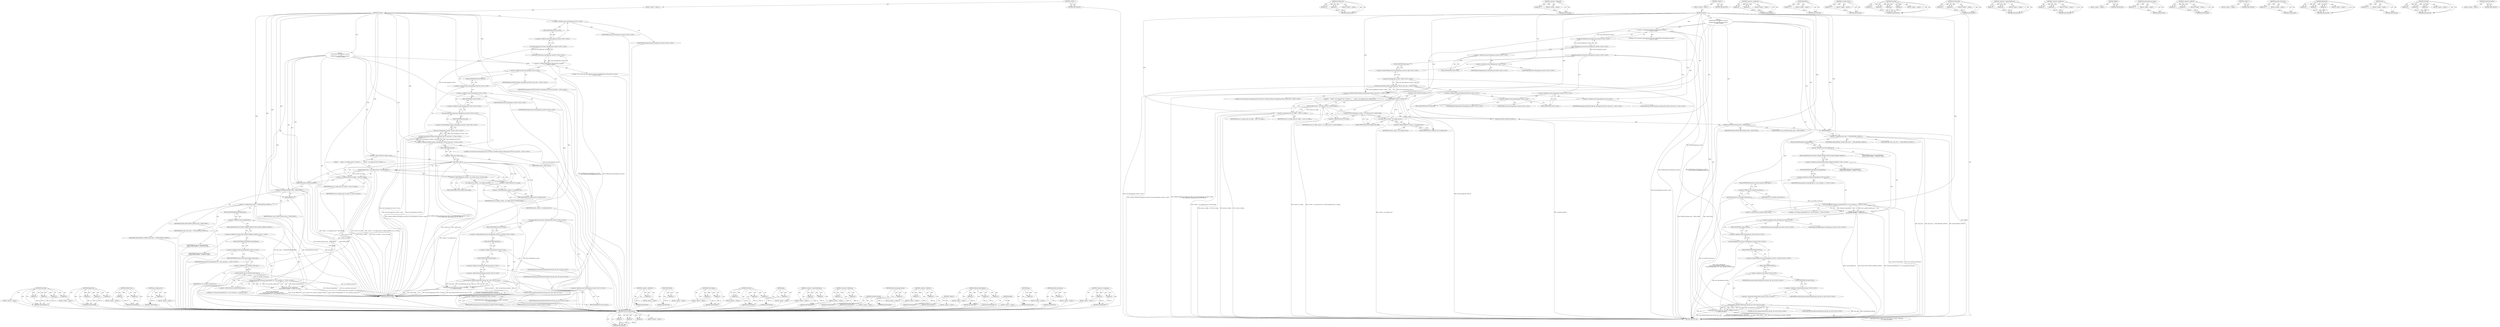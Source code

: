 digraph "CheckPrivacyMode" {
vulnerable_206 [label=<(METHOD,base.Bind)>];
vulnerable_207 [label=<(PARAM,p1)>];
vulnerable_208 [label=<(PARAM,p2)>];
vulnerable_209 [label=<(PARAM,p3)>];
vulnerable_210 [label=<(PARAM,p4)>];
vulnerable_211 [label=<(BLOCK,&lt;empty&gt;,&lt;empty&gt;)>];
vulnerable_212 [label=<(METHOD_RETURN,ANY)>];
vulnerable_184 [label=<(METHOD,BeginEvent)>];
vulnerable_185 [label=<(PARAM,p1)>];
vulnerable_186 [label=<(PARAM,p2)>];
vulnerable_187 [label=<(PARAM,p3)>];
vulnerable_188 [label=<(BLOCK,&lt;empty&gt;,&lt;empty&gt;)>];
vulnerable_189 [label=<(METHOD_RETURN,ANY)>];
vulnerable_142 [label=<(METHOD,DCHECK_EQ)>];
vulnerable_143 [label=<(PARAM,p1)>];
vulnerable_144 [label=<(PARAM,p2)>];
vulnerable_145 [label=<(BLOCK,&lt;empty&gt;,&lt;empty&gt;)>];
vulnerable_146 [label=<(METHOD_RETURN,ANY)>];
vulnerable_165 [label=<(METHOD,ssl_config_service)>];
vulnerable_166 [label=<(PARAM,p1)>];
vulnerable_167 [label=<(BLOCK,&lt;empty&gt;,&lt;empty&gt;)>];
vulnerable_168 [label=<(METHOD_RETURN,ANY)>];
vulnerable_6 [label=<(METHOD,&lt;global&gt;)<SUB>1</SUB>>];
vulnerable_7 [label=<(BLOCK,&lt;empty&gt;,&lt;empty&gt;)<SUB>1</SUB>>];
vulnerable_8 [label=<(METHOD,Connect)<SUB>1</SUB>>];
vulnerable_9 [label="<(BLOCK,{
  DCHECK(base::MessageLoop::current())
      ...,{
  DCHECK(base::MessageLoop::current())
      ...)<SUB>1</SUB>>"];
vulnerable_10 [label="<(&lt;operator&gt;.shiftLeft,DCHECK(base::MessageLoop::current())
       &lt;&lt; ...)<SUB>2</SUB>>"];
vulnerable_11 [label="<(DCHECK,DCHECK(base::MessageLoop::current()))<SUB>2</SUB>>"];
vulnerable_12 [label="<(base.MessageLoop.current,base::MessageLoop::current())<SUB>2</SUB>>"];
vulnerable_13 [label="<(&lt;operator&gt;.fieldAccess,base::MessageLoop::current)<SUB>2</SUB>>"];
vulnerable_14 [label="<(&lt;operator&gt;.fieldAccess,base::MessageLoop)<SUB>2</SUB>>"];
vulnerable_15 [label="<(IDENTIFIER,base,base::MessageLoop::current())<SUB>2</SUB>>"];
vulnerable_16 [label="<(IDENTIFIER,MessageLoop,base::MessageLoop::current())<SUB>2</SUB>>"];
vulnerable_17 [label=<(FIELD_IDENTIFIER,current,current)<SUB>2</SUB>>];
vulnerable_18 [label="<(LITERAL,&quot;The current base::MessageLoop must exist&quot;,DCHECK(base::MessageLoop::current())
       &lt;&lt; ...)<SUB>3</SUB>>"];
vulnerable_19 [label="<(&lt;operator&gt;.shiftLeft,DCHECK_EQ(base::MessageLoop::TYPE_IO, base::Mes...)<SUB>4</SUB>>"];
vulnerable_20 [label="<(DCHECK_EQ,DCHECK_EQ(base::MessageLoop::TYPE_IO, base::Mes...)<SUB>4</SUB>>"];
vulnerable_21 [label="<(&lt;operator&gt;.fieldAccess,base::MessageLoop::TYPE_IO)<SUB>4</SUB>>"];
vulnerable_22 [label="<(&lt;operator&gt;.fieldAccess,base::MessageLoop)<SUB>4</SUB>>"];
vulnerable_23 [label="<(IDENTIFIER,base,DCHECK_EQ(base::MessageLoop::TYPE_IO, base::Mes...)<SUB>4</SUB>>"];
vulnerable_24 [label="<(IDENTIFIER,MessageLoop,DCHECK_EQ(base::MessageLoop::TYPE_IO, base::Mes...)<SUB>4</SUB>>"];
vulnerable_25 [label=<(FIELD_IDENTIFIER,TYPE_IO,TYPE_IO)<SUB>4</SUB>>];
vulnerable_26 [label="<(type,base::MessageLoop::current()-&gt;type())<SUB>4</SUB>>"];
vulnerable_27 [label="<(&lt;operator&gt;.indirectFieldAccess,base::MessageLoop::current()-&gt;type)<SUB>4</SUB>>"];
vulnerable_28 [label="<(base.MessageLoop.current,base::MessageLoop::current())<SUB>4</SUB>>"];
vulnerable_29 [label="<(&lt;operator&gt;.fieldAccess,base::MessageLoop::current)<SUB>4</SUB>>"];
vulnerable_30 [label="<(&lt;operator&gt;.fieldAccess,base::MessageLoop)<SUB>4</SUB>>"];
vulnerable_31 [label="<(IDENTIFIER,base,base::MessageLoop::current())<SUB>4</SUB>>"];
vulnerable_32 [label="<(IDENTIFIER,MessageLoop,base::MessageLoop::current())<SUB>4</SUB>>"];
vulnerable_33 [label=<(FIELD_IDENTIFIER,current,current)<SUB>4</SUB>>];
vulnerable_34 [label=<(FIELD_IDENTIFIER,type,type)<SUB>4</SUB>>];
vulnerable_35 [label="<(LITERAL,&quot;The current base::MessageLoop must be TYPE_IO&quot;,DCHECK_EQ(base::MessageLoop::TYPE_IO, base::Mes...)<SUB>5</SUB>>"];
vulnerable_36 [label=<(CONTROL_STRUCTURE,IF,if (context_.get()))<SUB>6</SUB>>];
vulnerable_37 [label=<(get,context_.get())<SUB>6</SUB>>];
vulnerable_38 [label=<(&lt;operator&gt;.fieldAccess,context_.get)<SUB>6</SUB>>];
vulnerable_39 [label=<(IDENTIFIER,context_,context_.get())<SUB>6</SUB>>];
vulnerable_40 [label=<(FIELD_IDENTIFIER,get,get)<SUB>6</SUB>>];
vulnerable_41 [label=<(BLOCK,{
     context_-&gt;ssl_config_service()-&gt;GetSSLCo...,{
     context_-&gt;ssl_config_service()-&gt;GetSSLCo...)<SUB>6</SUB>>];
vulnerable_42 [label=<(GetSSLConfig,context_-&gt;ssl_config_service()-&gt;GetSSLConfig(&amp;s...)<SUB>7</SUB>>];
vulnerable_43 [label=<(&lt;operator&gt;.indirectFieldAccess,context_-&gt;ssl_config_service()-&gt;GetSSLConfig)<SUB>7</SUB>>];
vulnerable_44 [label=<(ssl_config_service,context_-&gt;ssl_config_service())<SUB>7</SUB>>];
vulnerable_45 [label=<(&lt;operator&gt;.indirectFieldAccess,context_-&gt;ssl_config_service)<SUB>7</SUB>>];
vulnerable_46 [label=<(IDENTIFIER,context_,context_-&gt;ssl_config_service())<SUB>7</SUB>>];
vulnerable_47 [label=<(FIELD_IDENTIFIER,ssl_config_service,ssl_config_service)<SUB>7</SUB>>];
vulnerable_48 [label=<(FIELD_IDENTIFIER,GetSSLConfig,GetSSLConfig)<SUB>7</SUB>>];
vulnerable_49 [label=<(&lt;operator&gt;.addressOf,&amp;server_ssl_config_)<SUB>7</SUB>>];
vulnerable_50 [label=<(IDENTIFIER,server_ssl_config_,context_-&gt;ssl_config_service()-&gt;GetSSLConfig(&amp;s...)<SUB>7</SUB>>];
vulnerable_51 [label=<(&lt;operator&gt;.assignment,proxy_ssl_config_ = server_ssl_config_)<SUB>8</SUB>>];
vulnerable_52 [label=<(IDENTIFIER,proxy_ssl_config_,proxy_ssl_config_ = server_ssl_config_)<SUB>8</SUB>>];
vulnerable_53 [label=<(IDENTIFIER,server_ssl_config_,proxy_ssl_config_ = server_ssl_config_)<SUB>8</SUB>>];
vulnerable_54 [label=<(CheckPrivacyMode,CheckPrivacyMode())<SUB>10</SUB>>];
vulnerable_55 [label=<(DCHECK_EQ,DCHECK_EQ(next_state_, STATE_NONE))<SUB>12</SUB>>];
vulnerable_56 [label=<(IDENTIFIER,next_state_,DCHECK_EQ(next_state_, STATE_NONE))<SUB>12</SUB>>];
vulnerable_57 [label=<(IDENTIFIER,STATE_NONE,DCHECK_EQ(next_state_, STATE_NONE))<SUB>12</SUB>>];
vulnerable_58 [label=<(AddRef,AddRef())<SUB>14</SUB>>];
vulnerable_59 [label=<(&lt;operator&gt;.assignment,next_state_ = STATE_BEFORE_CONNECT)<SUB>15</SUB>>];
vulnerable_60 [label=<(IDENTIFIER,next_state_,next_state_ = STATE_BEFORE_CONNECT)<SUB>15</SUB>>];
vulnerable_61 [label=<(IDENTIFIER,STATE_BEFORE_CONNECT,next_state_ = STATE_BEFORE_CONNECT)<SUB>15</SUB>>];
vulnerable_62 [label="<(BeginEvent,net_log_.BeginEvent(
      NetLog::TYPE_SOCKET_...)<SUB>16</SUB>>"];
vulnerable_63 [label=<(&lt;operator&gt;.fieldAccess,net_log_.BeginEvent)<SUB>16</SUB>>];
vulnerable_64 [label="<(IDENTIFIER,net_log_,net_log_.BeginEvent(
      NetLog::TYPE_SOCKET_...)<SUB>16</SUB>>"];
vulnerable_65 [label=<(FIELD_IDENTIFIER,BeginEvent,BeginEvent)<SUB>16</SUB>>];
vulnerable_66 [label="<(&lt;operator&gt;.fieldAccess,NetLog::TYPE_SOCKET_STREAM_CONNECT)<SUB>17</SUB>>"];
vulnerable_67 [label="<(IDENTIFIER,NetLog,net_log_.BeginEvent(
      NetLog::TYPE_SOCKET_...)<SUB>17</SUB>>"];
vulnerable_68 [label=<(FIELD_IDENTIFIER,TYPE_SOCKET_STREAM_CONNECT,TYPE_SOCKET_STREAM_CONNECT)<SUB>17</SUB>>];
vulnerable_69 [label="<(NetLog.StringCallback,NetLog::StringCallback(&quot;url&quot;, &amp;url_.possibly_in...)<SUB>18</SUB>>"];
vulnerable_70 [label="<(&lt;operator&gt;.fieldAccess,NetLog::StringCallback)<SUB>18</SUB>>"];
vulnerable_71 [label="<(IDENTIFIER,NetLog,NetLog::StringCallback(&quot;url&quot;, &amp;url_.possibly_in...)<SUB>18</SUB>>"];
vulnerable_72 [label=<(FIELD_IDENTIFIER,StringCallback,StringCallback)<SUB>18</SUB>>];
vulnerable_73 [label="<(LITERAL,&quot;url&quot;,NetLog::StringCallback(&quot;url&quot;, &amp;url_.possibly_in...)<SUB>18</SUB>>"];
vulnerable_74 [label=<(&lt;operator&gt;.addressOf,&amp;url_.possibly_invalid_spec())<SUB>18</SUB>>];
vulnerable_75 [label=<(possibly_invalid_spec,url_.possibly_invalid_spec())<SUB>18</SUB>>];
vulnerable_76 [label=<(&lt;operator&gt;.fieldAccess,url_.possibly_invalid_spec)<SUB>18</SUB>>];
vulnerable_77 [label=<(IDENTIFIER,url_,url_.possibly_invalid_spec())<SUB>18</SUB>>];
vulnerable_78 [label=<(FIELD_IDENTIFIER,possibly_invalid_spec,possibly_invalid_spec)<SUB>18</SUB>>];
vulnerable_79 [label="<(PostTask,base::MessageLoop::current()-&gt;PostTask(
      F...)<SUB>19</SUB>>"];
vulnerable_80 [label="<(&lt;operator&gt;.indirectFieldAccess,base::MessageLoop::current()-&gt;PostTask)<SUB>19</SUB>>"];
vulnerable_81 [label="<(base.MessageLoop.current,base::MessageLoop::current())<SUB>19</SUB>>"];
vulnerable_82 [label="<(&lt;operator&gt;.fieldAccess,base::MessageLoop::current)<SUB>19</SUB>>"];
vulnerable_83 [label="<(&lt;operator&gt;.fieldAccess,base::MessageLoop)<SUB>19</SUB>>"];
vulnerable_84 [label="<(IDENTIFIER,base,base::MessageLoop::current())<SUB>19</SUB>>"];
vulnerable_85 [label="<(IDENTIFIER,MessageLoop,base::MessageLoop::current())<SUB>19</SUB>>"];
vulnerable_86 [label=<(FIELD_IDENTIFIER,current,current)<SUB>19</SUB>>];
vulnerable_87 [label=<(FIELD_IDENTIFIER,PostTask,PostTask)<SUB>19</SUB>>];
vulnerable_88 [label="<(IDENTIFIER,FROM_HERE,base::MessageLoop::current()-&gt;PostTask(
      F...)<SUB>20</SUB>>"];
vulnerable_89 [label="<(base.Bind,base::Bind(&amp;SocketStream::DoLoop, this, OK))<SUB>20</SUB>>"];
vulnerable_90 [label="<(&lt;operator&gt;.fieldAccess,base::Bind)<SUB>20</SUB>>"];
vulnerable_91 [label="<(IDENTIFIER,base,base::Bind(&amp;SocketStream::DoLoop, this, OK))<SUB>20</SUB>>"];
vulnerable_92 [label=<(FIELD_IDENTIFIER,Bind,Bind)<SUB>20</SUB>>];
vulnerable_93 [label="<(&lt;operator&gt;.addressOf,&amp;SocketStream::DoLoop)<SUB>20</SUB>>"];
vulnerable_94 [label="<(&lt;operator&gt;.fieldAccess,SocketStream::DoLoop)<SUB>20</SUB>>"];
vulnerable_95 [label="<(IDENTIFIER,SocketStream,base::Bind(&amp;SocketStream::DoLoop, this, OK))<SUB>20</SUB>>"];
vulnerable_96 [label=<(FIELD_IDENTIFIER,DoLoop,DoLoop)<SUB>20</SUB>>];
vulnerable_97 [label="<(LITERAL,this,base::Bind(&amp;SocketStream::DoLoop, this, OK))<SUB>20</SUB>>"];
vulnerable_98 [label="<(IDENTIFIER,OK,base::Bind(&amp;SocketStream::DoLoop, this, OK))<SUB>20</SUB>>"];
vulnerable_99 [label=<(METHOD_RETURN,void)<SUB>1</SUB>>];
vulnerable_101 [label=<(METHOD_RETURN,ANY)<SUB>1</SUB>>];
vulnerable_169 [label=<(METHOD,&lt;operator&gt;.addressOf)>];
vulnerable_170 [label=<(PARAM,p1)>];
vulnerable_171 [label=<(BLOCK,&lt;empty&gt;,&lt;empty&gt;)>];
vulnerable_172 [label=<(METHOD_RETURN,ANY)>];
vulnerable_129 [label=<(METHOD,DCHECK)>];
vulnerable_130 [label=<(PARAM,p1)>];
vulnerable_131 [label=<(BLOCK,&lt;empty&gt;,&lt;empty&gt;)>];
vulnerable_132 [label=<(METHOD_RETURN,ANY)>];
vulnerable_160 [label=<(METHOD,GetSSLConfig)>];
vulnerable_161 [label=<(PARAM,p1)>];
vulnerable_162 [label=<(PARAM,p2)>];
vulnerable_163 [label=<(BLOCK,&lt;empty&gt;,&lt;empty&gt;)>];
vulnerable_164 [label=<(METHOD_RETURN,ANY)>];
vulnerable_200 [label=<(METHOD,PostTask)>];
vulnerable_201 [label=<(PARAM,p1)>];
vulnerable_202 [label=<(PARAM,p2)>];
vulnerable_203 [label=<(PARAM,p3)>];
vulnerable_204 [label=<(BLOCK,&lt;empty&gt;,&lt;empty&gt;)>];
vulnerable_205 [label=<(METHOD_RETURN,ANY)>];
vulnerable_156 [label=<(METHOD,get)>];
vulnerable_157 [label=<(PARAM,p1)>];
vulnerable_158 [label=<(BLOCK,&lt;empty&gt;,&lt;empty&gt;)>];
vulnerable_159 [label=<(METHOD_RETURN,ANY)>];
vulnerable_151 [label=<(METHOD,&lt;operator&gt;.indirectFieldAccess)>];
vulnerable_152 [label=<(PARAM,p1)>];
vulnerable_153 [label=<(PARAM,p2)>];
vulnerable_154 [label=<(BLOCK,&lt;empty&gt;,&lt;empty&gt;)>];
vulnerable_155 [label=<(METHOD_RETURN,ANY)>];
vulnerable_137 [label=<(METHOD,&lt;operator&gt;.fieldAccess)>];
vulnerable_138 [label=<(PARAM,p1)>];
vulnerable_139 [label=<(PARAM,p2)>];
vulnerable_140 [label=<(BLOCK,&lt;empty&gt;,&lt;empty&gt;)>];
vulnerable_141 [label=<(METHOD_RETURN,ANY)>];
vulnerable_178 [label=<(METHOD,CheckPrivacyMode)>];
vulnerable_179 [label=<(BLOCK,&lt;empty&gt;,&lt;empty&gt;)>];
vulnerable_180 [label=<(METHOD_RETURN,ANY)>];
vulnerable_133 [label=<(METHOD,base.MessageLoop.current)>];
vulnerable_134 [label=<(PARAM,p1)>];
vulnerable_135 [label=<(BLOCK,&lt;empty&gt;,&lt;empty&gt;)>];
vulnerable_136 [label=<(METHOD_RETURN,ANY)>];
vulnerable_124 [label=<(METHOD,&lt;operator&gt;.shiftLeft)>];
vulnerable_125 [label=<(PARAM,p1)>];
vulnerable_126 [label=<(PARAM,p2)>];
vulnerable_127 [label=<(BLOCK,&lt;empty&gt;,&lt;empty&gt;)>];
vulnerable_128 [label=<(METHOD_RETURN,ANY)>];
vulnerable_118 [label=<(METHOD,&lt;global&gt;)<SUB>1</SUB>>];
vulnerable_119 [label=<(BLOCK,&lt;empty&gt;,&lt;empty&gt;)>];
vulnerable_120 [label=<(METHOD_RETURN,ANY)>];
vulnerable_190 [label=<(METHOD,NetLog.StringCallback)>];
vulnerable_191 [label=<(PARAM,p1)>];
vulnerable_192 [label=<(PARAM,p2)>];
vulnerable_193 [label=<(PARAM,p3)>];
vulnerable_194 [label=<(BLOCK,&lt;empty&gt;,&lt;empty&gt;)>];
vulnerable_195 [label=<(METHOD_RETURN,ANY)>];
vulnerable_181 [label=<(METHOD,AddRef)>];
vulnerable_182 [label=<(BLOCK,&lt;empty&gt;,&lt;empty&gt;)>];
vulnerable_183 [label=<(METHOD_RETURN,ANY)>];
vulnerable_147 [label=<(METHOD,type)>];
vulnerable_148 [label=<(PARAM,p1)>];
vulnerable_149 [label=<(BLOCK,&lt;empty&gt;,&lt;empty&gt;)>];
vulnerable_150 [label=<(METHOD_RETURN,ANY)>];
vulnerable_196 [label=<(METHOD,possibly_invalid_spec)>];
vulnerable_197 [label=<(PARAM,p1)>];
vulnerable_198 [label=<(BLOCK,&lt;empty&gt;,&lt;empty&gt;)>];
vulnerable_199 [label=<(METHOD_RETURN,ANY)>];
vulnerable_173 [label=<(METHOD,&lt;operator&gt;.assignment)>];
vulnerable_174 [label=<(PARAM,p1)>];
vulnerable_175 [label=<(PARAM,p2)>];
vulnerable_176 [label=<(BLOCK,&lt;empty&gt;,&lt;empty&gt;)>];
vulnerable_177 [label=<(METHOD_RETURN,ANY)>];
fixed_183 [label=<(METHOD,NetLog.StringCallback)>];
fixed_184 [label=<(PARAM,p1)>];
fixed_185 [label=<(PARAM,p2)>];
fixed_186 [label=<(PARAM,p3)>];
fixed_187 [label=<(BLOCK,&lt;empty&gt;,&lt;empty&gt;)>];
fixed_188 [label=<(METHOD_RETURN,ANY)>];
fixed_139 [label=<(METHOD,DCHECK_EQ)>];
fixed_140 [label=<(PARAM,p1)>];
fixed_141 [label=<(PARAM,p2)>];
fixed_142 [label=<(BLOCK,&lt;empty&gt;,&lt;empty&gt;)>];
fixed_143 [label=<(METHOD_RETURN,ANY)>];
fixed_162 [label=<(METHOD,&lt;operator&gt;.addressOf)>];
fixed_163 [label=<(PARAM,p1)>];
fixed_164 [label=<(BLOCK,&lt;empty&gt;,&lt;empty&gt;)>];
fixed_165 [label=<(METHOD_RETURN,ANY)>];
fixed_6 [label=<(METHOD,&lt;global&gt;)<SUB>1</SUB>>];
fixed_7 [label=<(BLOCK,&lt;empty&gt;,&lt;empty&gt;)<SUB>1</SUB>>];
fixed_8 [label=<(METHOD,Connect)<SUB>1</SUB>>];
fixed_9 [label="<(BLOCK,{
  DCHECK(base::MessageLoop::current())
      ...,{
  DCHECK(base::MessageLoop::current())
      ...)<SUB>1</SUB>>"];
fixed_10 [label="<(&lt;operator&gt;.shiftLeft,DCHECK(base::MessageLoop::current())
       &lt;&lt; ...)<SUB>2</SUB>>"];
fixed_11 [label="<(DCHECK,DCHECK(base::MessageLoop::current()))<SUB>2</SUB>>"];
fixed_12 [label="<(base.MessageLoop.current,base::MessageLoop::current())<SUB>2</SUB>>"];
fixed_13 [label="<(&lt;operator&gt;.fieldAccess,base::MessageLoop::current)<SUB>2</SUB>>"];
fixed_14 [label="<(&lt;operator&gt;.fieldAccess,base::MessageLoop)<SUB>2</SUB>>"];
fixed_15 [label="<(IDENTIFIER,base,base::MessageLoop::current())<SUB>2</SUB>>"];
fixed_16 [label="<(IDENTIFIER,MessageLoop,base::MessageLoop::current())<SUB>2</SUB>>"];
fixed_17 [label=<(FIELD_IDENTIFIER,current,current)<SUB>2</SUB>>];
fixed_18 [label="<(LITERAL,&quot;The current base::MessageLoop must exist&quot;,DCHECK(base::MessageLoop::current())
       &lt;&lt; ...)<SUB>3</SUB>>"];
fixed_19 [label="<(&lt;operator&gt;.shiftLeft,DCHECK_EQ(base::MessageLoop::TYPE_IO, base::Mes...)<SUB>4</SUB>>"];
fixed_20 [label="<(DCHECK_EQ,DCHECK_EQ(base::MessageLoop::TYPE_IO, base::Mes...)<SUB>4</SUB>>"];
fixed_21 [label="<(&lt;operator&gt;.fieldAccess,base::MessageLoop::TYPE_IO)<SUB>4</SUB>>"];
fixed_22 [label="<(&lt;operator&gt;.fieldAccess,base::MessageLoop)<SUB>4</SUB>>"];
fixed_23 [label="<(IDENTIFIER,base,DCHECK_EQ(base::MessageLoop::TYPE_IO, base::Mes...)<SUB>4</SUB>>"];
fixed_24 [label="<(IDENTIFIER,MessageLoop,DCHECK_EQ(base::MessageLoop::TYPE_IO, base::Mes...)<SUB>4</SUB>>"];
fixed_25 [label=<(FIELD_IDENTIFIER,TYPE_IO,TYPE_IO)<SUB>4</SUB>>];
fixed_26 [label="<(type,base::MessageLoop::current()-&gt;type())<SUB>4</SUB>>"];
fixed_27 [label="<(&lt;operator&gt;.indirectFieldAccess,base::MessageLoop::current()-&gt;type)<SUB>4</SUB>>"];
fixed_28 [label="<(base.MessageLoop.current,base::MessageLoop::current())<SUB>4</SUB>>"];
fixed_29 [label="<(&lt;operator&gt;.fieldAccess,base::MessageLoop::current)<SUB>4</SUB>>"];
fixed_30 [label="<(&lt;operator&gt;.fieldAccess,base::MessageLoop)<SUB>4</SUB>>"];
fixed_31 [label="<(IDENTIFIER,base,base::MessageLoop::current())<SUB>4</SUB>>"];
fixed_32 [label="<(IDENTIFIER,MessageLoop,base::MessageLoop::current())<SUB>4</SUB>>"];
fixed_33 [label=<(FIELD_IDENTIFIER,current,current)<SUB>4</SUB>>];
fixed_34 [label=<(FIELD_IDENTIFIER,type,type)<SUB>4</SUB>>];
fixed_35 [label="<(LITERAL,&quot;The current base::MessageLoop must be TYPE_IO&quot;,DCHECK_EQ(base::MessageLoop::TYPE_IO, base::Mes...)<SUB>5</SUB>>"];
fixed_36 [label=<(CONTROL_STRUCTURE,IF,if (context_))<SUB>6</SUB>>];
fixed_37 [label=<(IDENTIFIER,context_,if (context_))<SUB>6</SUB>>];
fixed_38 [label=<(BLOCK,{
     context_-&gt;ssl_config_service()-&gt;GetSSLCo...,{
     context_-&gt;ssl_config_service()-&gt;GetSSLCo...)<SUB>6</SUB>>];
fixed_39 [label=<(GetSSLConfig,context_-&gt;ssl_config_service()-&gt;GetSSLConfig(&amp;s...)<SUB>7</SUB>>];
fixed_40 [label=<(&lt;operator&gt;.indirectFieldAccess,context_-&gt;ssl_config_service()-&gt;GetSSLConfig)<SUB>7</SUB>>];
fixed_41 [label=<(ssl_config_service,context_-&gt;ssl_config_service())<SUB>7</SUB>>];
fixed_42 [label=<(&lt;operator&gt;.indirectFieldAccess,context_-&gt;ssl_config_service)<SUB>7</SUB>>];
fixed_43 [label=<(IDENTIFIER,context_,context_-&gt;ssl_config_service())<SUB>7</SUB>>];
fixed_44 [label=<(FIELD_IDENTIFIER,ssl_config_service,ssl_config_service)<SUB>7</SUB>>];
fixed_45 [label=<(FIELD_IDENTIFIER,GetSSLConfig,GetSSLConfig)<SUB>7</SUB>>];
fixed_46 [label=<(&lt;operator&gt;.addressOf,&amp;server_ssl_config_)<SUB>7</SUB>>];
fixed_47 [label=<(IDENTIFIER,server_ssl_config_,context_-&gt;ssl_config_service()-&gt;GetSSLConfig(&amp;s...)<SUB>7</SUB>>];
fixed_48 [label=<(&lt;operator&gt;.assignment,proxy_ssl_config_ = server_ssl_config_)<SUB>8</SUB>>];
fixed_49 [label=<(IDENTIFIER,proxy_ssl_config_,proxy_ssl_config_ = server_ssl_config_)<SUB>8</SUB>>];
fixed_50 [label=<(IDENTIFIER,server_ssl_config_,proxy_ssl_config_ = server_ssl_config_)<SUB>8</SUB>>];
fixed_51 [label=<(CheckPrivacyMode,CheckPrivacyMode())<SUB>10</SUB>>];
fixed_52 [label=<(DCHECK_EQ,DCHECK_EQ(next_state_, STATE_NONE))<SUB>12</SUB>>];
fixed_53 [label=<(IDENTIFIER,next_state_,DCHECK_EQ(next_state_, STATE_NONE))<SUB>12</SUB>>];
fixed_54 [label=<(IDENTIFIER,STATE_NONE,DCHECK_EQ(next_state_, STATE_NONE))<SUB>12</SUB>>];
fixed_55 [label=<(AddRef,AddRef())<SUB>14</SUB>>];
fixed_56 [label=<(&lt;operator&gt;.assignment,next_state_ = STATE_BEFORE_CONNECT)<SUB>15</SUB>>];
fixed_57 [label=<(IDENTIFIER,next_state_,next_state_ = STATE_BEFORE_CONNECT)<SUB>15</SUB>>];
fixed_58 [label=<(IDENTIFIER,STATE_BEFORE_CONNECT,next_state_ = STATE_BEFORE_CONNECT)<SUB>15</SUB>>];
fixed_59 [label="<(BeginEvent,net_log_.BeginEvent(
      NetLog::TYPE_SOCKET_...)<SUB>16</SUB>>"];
fixed_60 [label=<(&lt;operator&gt;.fieldAccess,net_log_.BeginEvent)<SUB>16</SUB>>];
fixed_61 [label="<(IDENTIFIER,net_log_,net_log_.BeginEvent(
      NetLog::TYPE_SOCKET_...)<SUB>16</SUB>>"];
fixed_62 [label=<(FIELD_IDENTIFIER,BeginEvent,BeginEvent)<SUB>16</SUB>>];
fixed_63 [label="<(&lt;operator&gt;.fieldAccess,NetLog::TYPE_SOCKET_STREAM_CONNECT)<SUB>17</SUB>>"];
fixed_64 [label="<(IDENTIFIER,NetLog,net_log_.BeginEvent(
      NetLog::TYPE_SOCKET_...)<SUB>17</SUB>>"];
fixed_65 [label=<(FIELD_IDENTIFIER,TYPE_SOCKET_STREAM_CONNECT,TYPE_SOCKET_STREAM_CONNECT)<SUB>17</SUB>>];
fixed_66 [label="<(NetLog.StringCallback,NetLog::StringCallback(&quot;url&quot;, &amp;url_.possibly_in...)<SUB>18</SUB>>"];
fixed_67 [label="<(&lt;operator&gt;.fieldAccess,NetLog::StringCallback)<SUB>18</SUB>>"];
fixed_68 [label="<(IDENTIFIER,NetLog,NetLog::StringCallback(&quot;url&quot;, &amp;url_.possibly_in...)<SUB>18</SUB>>"];
fixed_69 [label=<(FIELD_IDENTIFIER,StringCallback,StringCallback)<SUB>18</SUB>>];
fixed_70 [label="<(LITERAL,&quot;url&quot;,NetLog::StringCallback(&quot;url&quot;, &amp;url_.possibly_in...)<SUB>18</SUB>>"];
fixed_71 [label=<(&lt;operator&gt;.addressOf,&amp;url_.possibly_invalid_spec())<SUB>18</SUB>>];
fixed_72 [label=<(possibly_invalid_spec,url_.possibly_invalid_spec())<SUB>18</SUB>>];
fixed_73 [label=<(&lt;operator&gt;.fieldAccess,url_.possibly_invalid_spec)<SUB>18</SUB>>];
fixed_74 [label=<(IDENTIFIER,url_,url_.possibly_invalid_spec())<SUB>18</SUB>>];
fixed_75 [label=<(FIELD_IDENTIFIER,possibly_invalid_spec,possibly_invalid_spec)<SUB>18</SUB>>];
fixed_76 [label="<(PostTask,base::MessageLoop::current()-&gt;PostTask(
      F...)<SUB>19</SUB>>"];
fixed_77 [label="<(&lt;operator&gt;.indirectFieldAccess,base::MessageLoop::current()-&gt;PostTask)<SUB>19</SUB>>"];
fixed_78 [label="<(base.MessageLoop.current,base::MessageLoop::current())<SUB>19</SUB>>"];
fixed_79 [label="<(&lt;operator&gt;.fieldAccess,base::MessageLoop::current)<SUB>19</SUB>>"];
fixed_80 [label="<(&lt;operator&gt;.fieldAccess,base::MessageLoop)<SUB>19</SUB>>"];
fixed_81 [label="<(IDENTIFIER,base,base::MessageLoop::current())<SUB>19</SUB>>"];
fixed_82 [label="<(IDENTIFIER,MessageLoop,base::MessageLoop::current())<SUB>19</SUB>>"];
fixed_83 [label=<(FIELD_IDENTIFIER,current,current)<SUB>19</SUB>>];
fixed_84 [label=<(FIELD_IDENTIFIER,PostTask,PostTask)<SUB>19</SUB>>];
fixed_85 [label="<(IDENTIFIER,FROM_HERE,base::MessageLoop::current()-&gt;PostTask(
      F...)<SUB>20</SUB>>"];
fixed_86 [label="<(base.Bind,base::Bind(&amp;SocketStream::DoLoop, this, OK))<SUB>20</SUB>>"];
fixed_87 [label="<(&lt;operator&gt;.fieldAccess,base::Bind)<SUB>20</SUB>>"];
fixed_88 [label="<(IDENTIFIER,base,base::Bind(&amp;SocketStream::DoLoop, this, OK))<SUB>20</SUB>>"];
fixed_89 [label=<(FIELD_IDENTIFIER,Bind,Bind)<SUB>20</SUB>>];
fixed_90 [label="<(&lt;operator&gt;.addressOf,&amp;SocketStream::DoLoop)<SUB>20</SUB>>"];
fixed_91 [label="<(&lt;operator&gt;.fieldAccess,SocketStream::DoLoop)<SUB>20</SUB>>"];
fixed_92 [label="<(IDENTIFIER,SocketStream,base::Bind(&amp;SocketStream::DoLoop, this, OK))<SUB>20</SUB>>"];
fixed_93 [label=<(FIELD_IDENTIFIER,DoLoop,DoLoop)<SUB>20</SUB>>];
fixed_94 [label="<(LITERAL,this,base::Bind(&amp;SocketStream::DoLoop, this, OK))<SUB>20</SUB>>"];
fixed_95 [label="<(IDENTIFIER,OK,base::Bind(&amp;SocketStream::DoLoop, this, OK))<SUB>20</SUB>>"];
fixed_96 [label=<(METHOD_RETURN,void)<SUB>1</SUB>>];
fixed_98 [label=<(METHOD_RETURN,ANY)<SUB>1</SUB>>];
fixed_166 [label=<(METHOD,&lt;operator&gt;.assignment)>];
fixed_167 [label=<(PARAM,p1)>];
fixed_168 [label=<(PARAM,p2)>];
fixed_169 [label=<(BLOCK,&lt;empty&gt;,&lt;empty&gt;)>];
fixed_170 [label=<(METHOD_RETURN,ANY)>];
fixed_126 [label=<(METHOD,DCHECK)>];
fixed_127 [label=<(PARAM,p1)>];
fixed_128 [label=<(BLOCK,&lt;empty&gt;,&lt;empty&gt;)>];
fixed_129 [label=<(METHOD_RETURN,ANY)>];
fixed_158 [label=<(METHOD,ssl_config_service)>];
fixed_159 [label=<(PARAM,p1)>];
fixed_160 [label=<(BLOCK,&lt;empty&gt;,&lt;empty&gt;)>];
fixed_161 [label=<(METHOD_RETURN,ANY)>];
fixed_199 [label=<(METHOD,base.Bind)>];
fixed_200 [label=<(PARAM,p1)>];
fixed_201 [label=<(PARAM,p2)>];
fixed_202 [label=<(PARAM,p3)>];
fixed_203 [label=<(PARAM,p4)>];
fixed_204 [label=<(BLOCK,&lt;empty&gt;,&lt;empty&gt;)>];
fixed_205 [label=<(METHOD_RETURN,ANY)>];
fixed_153 [label=<(METHOD,GetSSLConfig)>];
fixed_154 [label=<(PARAM,p1)>];
fixed_155 [label=<(PARAM,p2)>];
fixed_156 [label=<(BLOCK,&lt;empty&gt;,&lt;empty&gt;)>];
fixed_157 [label=<(METHOD_RETURN,ANY)>];
fixed_148 [label=<(METHOD,&lt;operator&gt;.indirectFieldAccess)>];
fixed_149 [label=<(PARAM,p1)>];
fixed_150 [label=<(PARAM,p2)>];
fixed_151 [label=<(BLOCK,&lt;empty&gt;,&lt;empty&gt;)>];
fixed_152 [label=<(METHOD_RETURN,ANY)>];
fixed_134 [label=<(METHOD,&lt;operator&gt;.fieldAccess)>];
fixed_135 [label=<(PARAM,p1)>];
fixed_136 [label=<(PARAM,p2)>];
fixed_137 [label=<(BLOCK,&lt;empty&gt;,&lt;empty&gt;)>];
fixed_138 [label=<(METHOD_RETURN,ANY)>];
fixed_174 [label=<(METHOD,AddRef)>];
fixed_175 [label=<(BLOCK,&lt;empty&gt;,&lt;empty&gt;)>];
fixed_176 [label=<(METHOD_RETURN,ANY)>];
fixed_130 [label=<(METHOD,base.MessageLoop.current)>];
fixed_131 [label=<(PARAM,p1)>];
fixed_132 [label=<(BLOCK,&lt;empty&gt;,&lt;empty&gt;)>];
fixed_133 [label=<(METHOD_RETURN,ANY)>];
fixed_121 [label=<(METHOD,&lt;operator&gt;.shiftLeft)>];
fixed_122 [label=<(PARAM,p1)>];
fixed_123 [label=<(PARAM,p2)>];
fixed_124 [label=<(BLOCK,&lt;empty&gt;,&lt;empty&gt;)>];
fixed_125 [label=<(METHOD_RETURN,ANY)>];
fixed_115 [label=<(METHOD,&lt;global&gt;)<SUB>1</SUB>>];
fixed_116 [label=<(BLOCK,&lt;empty&gt;,&lt;empty&gt;)>];
fixed_117 [label=<(METHOD_RETURN,ANY)>];
fixed_189 [label=<(METHOD,possibly_invalid_spec)>];
fixed_190 [label=<(PARAM,p1)>];
fixed_191 [label=<(BLOCK,&lt;empty&gt;,&lt;empty&gt;)>];
fixed_192 [label=<(METHOD_RETURN,ANY)>];
fixed_177 [label=<(METHOD,BeginEvent)>];
fixed_178 [label=<(PARAM,p1)>];
fixed_179 [label=<(PARAM,p2)>];
fixed_180 [label=<(PARAM,p3)>];
fixed_181 [label=<(BLOCK,&lt;empty&gt;,&lt;empty&gt;)>];
fixed_182 [label=<(METHOD_RETURN,ANY)>];
fixed_144 [label=<(METHOD,type)>];
fixed_145 [label=<(PARAM,p1)>];
fixed_146 [label=<(BLOCK,&lt;empty&gt;,&lt;empty&gt;)>];
fixed_147 [label=<(METHOD_RETURN,ANY)>];
fixed_193 [label=<(METHOD,PostTask)>];
fixed_194 [label=<(PARAM,p1)>];
fixed_195 [label=<(PARAM,p2)>];
fixed_196 [label=<(PARAM,p3)>];
fixed_197 [label=<(BLOCK,&lt;empty&gt;,&lt;empty&gt;)>];
fixed_198 [label=<(METHOD_RETURN,ANY)>];
fixed_171 [label=<(METHOD,CheckPrivacyMode)>];
fixed_172 [label=<(BLOCK,&lt;empty&gt;,&lt;empty&gt;)>];
fixed_173 [label=<(METHOD_RETURN,ANY)>];
vulnerable_206 -> vulnerable_207  [key=0, label="AST: "];
vulnerable_206 -> vulnerable_207  [key=1, label="DDG: "];
vulnerable_206 -> vulnerable_211  [key=0, label="AST: "];
vulnerable_206 -> vulnerable_208  [key=0, label="AST: "];
vulnerable_206 -> vulnerable_208  [key=1, label="DDG: "];
vulnerable_206 -> vulnerable_212  [key=0, label="AST: "];
vulnerable_206 -> vulnerable_212  [key=1, label="CFG: "];
vulnerable_206 -> vulnerable_209  [key=0, label="AST: "];
vulnerable_206 -> vulnerable_209  [key=1, label="DDG: "];
vulnerable_206 -> vulnerable_210  [key=0, label="AST: "];
vulnerable_206 -> vulnerable_210  [key=1, label="DDG: "];
vulnerable_207 -> vulnerable_212  [key=0, label="DDG: p1"];
vulnerable_208 -> vulnerable_212  [key=0, label="DDG: p2"];
vulnerable_209 -> vulnerable_212  [key=0, label="DDG: p3"];
vulnerable_210 -> vulnerable_212  [key=0, label="DDG: p4"];
vulnerable_211 -> fixed_183  [key=0];
vulnerable_212 -> fixed_183  [key=0];
vulnerable_184 -> vulnerable_185  [key=0, label="AST: "];
vulnerable_184 -> vulnerable_185  [key=1, label="DDG: "];
vulnerable_184 -> vulnerable_188  [key=0, label="AST: "];
vulnerable_184 -> vulnerable_186  [key=0, label="AST: "];
vulnerable_184 -> vulnerable_186  [key=1, label="DDG: "];
vulnerable_184 -> vulnerable_189  [key=0, label="AST: "];
vulnerable_184 -> vulnerable_189  [key=1, label="CFG: "];
vulnerable_184 -> vulnerable_187  [key=0, label="AST: "];
vulnerable_184 -> vulnerable_187  [key=1, label="DDG: "];
vulnerable_185 -> vulnerable_189  [key=0, label="DDG: p1"];
vulnerable_186 -> vulnerable_189  [key=0, label="DDG: p2"];
vulnerable_187 -> vulnerable_189  [key=0, label="DDG: p3"];
vulnerable_188 -> fixed_183  [key=0];
vulnerable_189 -> fixed_183  [key=0];
vulnerable_142 -> vulnerable_143  [key=0, label="AST: "];
vulnerable_142 -> vulnerable_143  [key=1, label="DDG: "];
vulnerable_142 -> vulnerable_145  [key=0, label="AST: "];
vulnerable_142 -> vulnerable_144  [key=0, label="AST: "];
vulnerable_142 -> vulnerable_144  [key=1, label="DDG: "];
vulnerable_142 -> vulnerable_146  [key=0, label="AST: "];
vulnerable_142 -> vulnerable_146  [key=1, label="CFG: "];
vulnerable_143 -> vulnerable_146  [key=0, label="DDG: p1"];
vulnerable_144 -> vulnerable_146  [key=0, label="DDG: p2"];
vulnerable_145 -> fixed_183  [key=0];
vulnerable_146 -> fixed_183  [key=0];
vulnerable_165 -> vulnerable_166  [key=0, label="AST: "];
vulnerable_165 -> vulnerable_166  [key=1, label="DDG: "];
vulnerable_165 -> vulnerable_167  [key=0, label="AST: "];
vulnerable_165 -> vulnerable_168  [key=0, label="AST: "];
vulnerable_165 -> vulnerable_168  [key=1, label="CFG: "];
vulnerable_166 -> vulnerable_168  [key=0, label="DDG: p1"];
vulnerable_167 -> fixed_183  [key=0];
vulnerable_168 -> fixed_183  [key=0];
vulnerable_6 -> vulnerable_7  [key=0, label="AST: "];
vulnerable_6 -> vulnerable_101  [key=0, label="AST: "];
vulnerable_6 -> vulnerable_101  [key=1, label="CFG: "];
vulnerable_7 -> vulnerable_8  [key=0, label="AST: "];
vulnerable_8 -> vulnerable_9  [key=0, label="AST: "];
vulnerable_8 -> vulnerable_99  [key=0, label="AST: "];
vulnerable_8 -> vulnerable_14  [key=0, label="CFG: "];
vulnerable_8 -> vulnerable_54  [key=0, label="DDG: "];
vulnerable_8 -> vulnerable_58  [key=0, label="DDG: "];
vulnerable_8 -> vulnerable_59  [key=0, label="DDG: "];
vulnerable_8 -> vulnerable_10  [key=0, label="DDG: "];
vulnerable_8 -> vulnerable_19  [key=0, label="DDG: "];
vulnerable_8 -> vulnerable_55  [key=0, label="DDG: "];
vulnerable_8 -> vulnerable_79  [key=0, label="DDG: "];
vulnerable_8 -> vulnerable_51  [key=0, label="DDG: "];
vulnerable_8 -> vulnerable_69  [key=0, label="DDG: "];
vulnerable_8 -> vulnerable_89  [key=0, label="DDG: "];
vulnerable_8 -> vulnerable_42  [key=0, label="DDG: "];
vulnerable_9 -> vulnerable_10  [key=0, label="AST: "];
vulnerable_9 -> vulnerable_19  [key=0, label="AST: "];
vulnerable_9 -> vulnerable_36  [key=0, label="AST: "];
vulnerable_9 -> vulnerable_54  [key=0, label="AST: "];
vulnerable_9 -> vulnerable_55  [key=0, label="AST: "];
vulnerable_9 -> vulnerable_58  [key=0, label="AST: "];
vulnerable_9 -> vulnerable_59  [key=0, label="AST: "];
vulnerable_9 -> vulnerable_62  [key=0, label="AST: "];
vulnerable_9 -> vulnerable_79  [key=0, label="AST: "];
vulnerable_10 -> vulnerable_11  [key=0, label="AST: "];
vulnerable_10 -> vulnerable_18  [key=0, label="AST: "];
vulnerable_10 -> vulnerable_22  [key=0, label="CFG: "];
vulnerable_10 -> vulnerable_99  [key=0, label="DDG: DCHECK(base::MessageLoop::current())"];
vulnerable_10 -> vulnerable_99  [key=1, label="DDG: DCHECK(base::MessageLoop::current())
       &lt;&lt; &quot;The current base::MessageLoop must exist&quot;"];
vulnerable_11 -> vulnerable_12  [key=0, label="AST: "];
vulnerable_11 -> vulnerable_10  [key=0, label="CFG: "];
vulnerable_11 -> vulnerable_10  [key=1, label="DDG: base::MessageLoop::current()"];
vulnerable_12 -> vulnerable_13  [key=0, label="AST: "];
vulnerable_12 -> vulnerable_11  [key=0, label="CFG: "];
vulnerable_12 -> vulnerable_11  [key=1, label="DDG: base::MessageLoop::current"];
vulnerable_12 -> vulnerable_28  [key=0, label="DDG: base::MessageLoop::current"];
vulnerable_13 -> vulnerable_14  [key=0, label="AST: "];
vulnerable_13 -> vulnerable_17  [key=0, label="AST: "];
vulnerable_13 -> vulnerable_12  [key=0, label="CFG: "];
vulnerable_14 -> vulnerable_15  [key=0, label="AST: "];
vulnerable_14 -> vulnerable_16  [key=0, label="AST: "];
vulnerable_14 -> vulnerable_17  [key=0, label="CFG: "];
vulnerable_15 -> fixed_183  [key=0];
vulnerable_16 -> fixed_183  [key=0];
vulnerable_17 -> vulnerable_13  [key=0, label="CFG: "];
vulnerable_18 -> fixed_183  [key=0];
vulnerable_19 -> vulnerable_20  [key=0, label="AST: "];
vulnerable_19 -> vulnerable_35  [key=0, label="AST: "];
vulnerable_19 -> vulnerable_40  [key=0, label="CFG: "];
vulnerable_19 -> vulnerable_99  [key=0, label="DDG: DCHECK_EQ(base::MessageLoop::TYPE_IO, base::MessageLoop::current()-&gt;type())"];
vulnerable_19 -> vulnerable_99  [key=1, label="DDG: DCHECK_EQ(base::MessageLoop::TYPE_IO, base::MessageLoop::current()-&gt;type())
       &lt;&lt; &quot;The current base::MessageLoop must be TYPE_IO&quot;"];
vulnerable_20 -> vulnerable_21  [key=0, label="AST: "];
vulnerable_20 -> vulnerable_26  [key=0, label="AST: "];
vulnerable_20 -> vulnerable_19  [key=0, label="CFG: "];
vulnerable_20 -> vulnerable_19  [key=1, label="DDG: base::MessageLoop::TYPE_IO"];
vulnerable_20 -> vulnerable_19  [key=2, label="DDG: base::MessageLoop::current()-&gt;type()"];
vulnerable_20 -> vulnerable_99  [key=0, label="DDG: base::MessageLoop::TYPE_IO"];
vulnerable_20 -> vulnerable_99  [key=1, label="DDG: base::MessageLoop::current()-&gt;type()"];
vulnerable_21 -> vulnerable_22  [key=0, label="AST: "];
vulnerable_21 -> vulnerable_25  [key=0, label="AST: "];
vulnerable_21 -> vulnerable_30  [key=0, label="CFG: "];
vulnerable_22 -> vulnerable_23  [key=0, label="AST: "];
vulnerable_22 -> vulnerable_24  [key=0, label="AST: "];
vulnerable_22 -> vulnerable_25  [key=0, label="CFG: "];
vulnerable_23 -> fixed_183  [key=0];
vulnerable_24 -> fixed_183  [key=0];
vulnerable_25 -> vulnerable_21  [key=0, label="CFG: "];
vulnerable_26 -> vulnerable_27  [key=0, label="AST: "];
vulnerable_26 -> vulnerable_20  [key=0, label="CFG: "];
vulnerable_26 -> vulnerable_20  [key=1, label="DDG: base::MessageLoop::current()-&gt;type"];
vulnerable_26 -> vulnerable_99  [key=0, label="DDG: base::MessageLoop::current()-&gt;type"];
vulnerable_27 -> vulnerable_28  [key=0, label="AST: "];
vulnerable_27 -> vulnerable_34  [key=0, label="AST: "];
vulnerable_27 -> vulnerable_26  [key=0, label="CFG: "];
vulnerable_28 -> vulnerable_29  [key=0, label="AST: "];
vulnerable_28 -> vulnerable_34  [key=0, label="CFG: "];
vulnerable_28 -> vulnerable_81  [key=0, label="DDG: base::MessageLoop::current"];
vulnerable_29 -> vulnerable_30  [key=0, label="AST: "];
vulnerable_29 -> vulnerable_33  [key=0, label="AST: "];
vulnerable_29 -> vulnerable_28  [key=0, label="CFG: "];
vulnerable_30 -> vulnerable_31  [key=0, label="AST: "];
vulnerable_30 -> vulnerable_32  [key=0, label="AST: "];
vulnerable_30 -> vulnerable_33  [key=0, label="CFG: "];
vulnerable_31 -> fixed_183  [key=0];
vulnerable_32 -> fixed_183  [key=0];
vulnerable_33 -> vulnerable_29  [key=0, label="CFG: "];
vulnerable_34 -> vulnerable_27  [key=0, label="CFG: "];
vulnerable_35 -> fixed_183  [key=0];
vulnerable_36 -> vulnerable_37  [key=0, label="AST: "];
vulnerable_36 -> vulnerable_41  [key=0, label="AST: "];
vulnerable_37 -> vulnerable_38  [key=0, label="AST: "];
vulnerable_37 -> vulnerable_54  [key=0, label="CFG: "];
vulnerable_37 -> vulnerable_47  [key=0, label="CFG: "];
vulnerable_37 -> vulnerable_47  [key=1, label="CDG: "];
vulnerable_37 -> vulnerable_99  [key=0, label="DDG: context_.get"];
vulnerable_37 -> vulnerable_99  [key=1, label="DDG: context_.get()"];
vulnerable_37 -> vulnerable_48  [key=0, label="CDG: "];
vulnerable_37 -> vulnerable_49  [key=0, label="CDG: "];
vulnerable_37 -> vulnerable_42  [key=0, label="CDG: "];
vulnerable_37 -> vulnerable_51  [key=0, label="CDG: "];
vulnerable_37 -> vulnerable_44  [key=0, label="CDG: "];
vulnerable_37 -> vulnerable_45  [key=0, label="CDG: "];
vulnerable_37 -> vulnerable_43  [key=0, label="CDG: "];
vulnerable_38 -> vulnerable_39  [key=0, label="AST: "];
vulnerable_38 -> vulnerable_40  [key=0, label="AST: "];
vulnerable_38 -> vulnerable_37  [key=0, label="CFG: "];
vulnerable_39 -> fixed_183  [key=0];
vulnerable_40 -> vulnerable_38  [key=0, label="CFG: "];
vulnerable_41 -> vulnerable_42  [key=0, label="AST: "];
vulnerable_41 -> vulnerable_51  [key=0, label="AST: "];
vulnerable_42 -> vulnerable_43  [key=0, label="AST: "];
vulnerable_42 -> vulnerable_49  [key=0, label="AST: "];
vulnerable_42 -> vulnerable_51  [key=0, label="CFG: "];
vulnerable_42 -> vulnerable_51  [key=1, label="DDG: &amp;server_ssl_config_"];
vulnerable_42 -> vulnerable_99  [key=0, label="DDG: context_-&gt;ssl_config_service()-&gt;GetSSLConfig"];
vulnerable_42 -> vulnerable_99  [key=1, label="DDG: &amp;server_ssl_config_"];
vulnerable_42 -> vulnerable_99  [key=2, label="DDG: context_-&gt;ssl_config_service()-&gt;GetSSLConfig(&amp;server_ssl_config_)"];
vulnerable_43 -> vulnerable_44  [key=0, label="AST: "];
vulnerable_43 -> vulnerable_48  [key=0, label="AST: "];
vulnerable_43 -> vulnerable_49  [key=0, label="CFG: "];
vulnerable_44 -> vulnerable_45  [key=0, label="AST: "];
vulnerable_44 -> vulnerable_48  [key=0, label="CFG: "];
vulnerable_44 -> vulnerable_99  [key=0, label="DDG: context_-&gt;ssl_config_service"];
vulnerable_45 -> vulnerable_46  [key=0, label="AST: "];
vulnerable_45 -> vulnerable_47  [key=0, label="AST: "];
vulnerable_45 -> vulnerable_44  [key=0, label="CFG: "];
vulnerable_46 -> fixed_183  [key=0];
vulnerable_47 -> vulnerable_45  [key=0, label="CFG: "];
vulnerable_48 -> vulnerable_43  [key=0, label="CFG: "];
vulnerable_49 -> vulnerable_50  [key=0, label="AST: "];
vulnerable_49 -> vulnerable_42  [key=0, label="CFG: "];
vulnerable_50 -> fixed_183  [key=0];
vulnerable_51 -> vulnerable_52  [key=0, label="AST: "];
vulnerable_51 -> vulnerable_53  [key=0, label="AST: "];
vulnerable_51 -> vulnerable_54  [key=0, label="CFG: "];
vulnerable_51 -> vulnerable_99  [key=0, label="DDG: server_ssl_config_"];
vulnerable_51 -> vulnerable_99  [key=1, label="DDG: proxy_ssl_config_ = server_ssl_config_"];
vulnerable_51 -> vulnerable_99  [key=2, label="DDG: proxy_ssl_config_"];
vulnerable_52 -> fixed_183  [key=0];
vulnerable_53 -> fixed_183  [key=0];
vulnerable_54 -> vulnerable_55  [key=0, label="CFG: "];
vulnerable_54 -> vulnerable_99  [key=0, label="DDG: CheckPrivacyMode()"];
vulnerable_55 -> vulnerable_56  [key=0, label="AST: "];
vulnerable_55 -> vulnerable_57  [key=0, label="AST: "];
vulnerable_55 -> vulnerable_58  [key=0, label="CFG: "];
vulnerable_55 -> vulnerable_99  [key=0, label="DDG: DCHECK_EQ(next_state_, STATE_NONE)"];
vulnerable_55 -> vulnerable_99  [key=1, label="DDG: STATE_NONE"];
vulnerable_56 -> fixed_183  [key=0];
vulnerable_57 -> fixed_183  [key=0];
vulnerable_58 -> vulnerable_59  [key=0, label="CFG: "];
vulnerable_58 -> vulnerable_99  [key=0, label="DDG: AddRef()"];
vulnerable_59 -> vulnerable_60  [key=0, label="AST: "];
vulnerable_59 -> vulnerable_61  [key=0, label="AST: "];
vulnerable_59 -> vulnerable_65  [key=0, label="CFG: "];
vulnerable_59 -> vulnerable_99  [key=0, label="DDG: next_state_"];
vulnerable_59 -> vulnerable_99  [key=1, label="DDG: next_state_ = STATE_BEFORE_CONNECT"];
vulnerable_59 -> vulnerable_99  [key=2, label="DDG: STATE_BEFORE_CONNECT"];
vulnerable_60 -> fixed_183  [key=0];
vulnerable_61 -> fixed_183  [key=0];
vulnerable_62 -> vulnerable_63  [key=0, label="AST: "];
vulnerable_62 -> vulnerable_66  [key=0, label="AST: "];
vulnerable_62 -> vulnerable_69  [key=0, label="AST: "];
vulnerable_62 -> vulnerable_83  [key=0, label="CFG: "];
vulnerable_62 -> vulnerable_99  [key=0, label="DDG: net_log_.BeginEvent"];
vulnerable_62 -> vulnerable_99  [key=1, label="DDG: NetLog::TYPE_SOCKET_STREAM_CONNECT"];
vulnerable_62 -> vulnerable_99  [key=2, label="DDG: NetLog::StringCallback(&quot;url&quot;, &amp;url_.possibly_invalid_spec())"];
vulnerable_62 -> vulnerable_99  [key=3, label="DDG: net_log_.BeginEvent(
      NetLog::TYPE_SOCKET_STREAM_CONNECT,
      NetLog::StringCallback(&quot;url&quot;, &amp;url_.possibly_invalid_spec()))"];
vulnerable_63 -> vulnerable_64  [key=0, label="AST: "];
vulnerable_63 -> vulnerable_65  [key=0, label="AST: "];
vulnerable_63 -> vulnerable_68  [key=0, label="CFG: "];
vulnerable_64 -> fixed_183  [key=0];
vulnerable_65 -> vulnerable_63  [key=0, label="CFG: "];
vulnerable_66 -> vulnerable_67  [key=0, label="AST: "];
vulnerable_66 -> vulnerable_68  [key=0, label="AST: "];
vulnerable_66 -> vulnerable_72  [key=0, label="CFG: "];
vulnerable_67 -> fixed_183  [key=0];
vulnerable_68 -> vulnerable_66  [key=0, label="CFG: "];
vulnerable_69 -> vulnerable_70  [key=0, label="AST: "];
vulnerable_69 -> vulnerable_73  [key=0, label="AST: "];
vulnerable_69 -> vulnerable_74  [key=0, label="AST: "];
vulnerable_69 -> vulnerable_62  [key=0, label="CFG: "];
vulnerable_69 -> vulnerable_62  [key=1, label="DDG: NetLog::StringCallback"];
vulnerable_69 -> vulnerable_62  [key=2, label="DDG: &quot;url&quot;"];
vulnerable_69 -> vulnerable_62  [key=3, label="DDG: &amp;url_.possibly_invalid_spec()"];
vulnerable_69 -> vulnerable_99  [key=0, label="DDG: NetLog::StringCallback"];
vulnerable_69 -> vulnerable_99  [key=1, label="DDG: &amp;url_.possibly_invalid_spec()"];
vulnerable_70 -> vulnerable_71  [key=0, label="AST: "];
vulnerable_70 -> vulnerable_72  [key=0, label="AST: "];
vulnerable_70 -> vulnerable_78  [key=0, label="CFG: "];
vulnerable_71 -> fixed_183  [key=0];
vulnerable_72 -> vulnerable_70  [key=0, label="CFG: "];
vulnerable_73 -> fixed_183  [key=0];
vulnerable_74 -> vulnerable_75  [key=0, label="AST: "];
vulnerable_74 -> vulnerable_69  [key=0, label="CFG: "];
vulnerable_75 -> vulnerable_76  [key=0, label="AST: "];
vulnerable_75 -> vulnerable_74  [key=0, label="CFG: "];
vulnerable_75 -> vulnerable_99  [key=0, label="DDG: url_.possibly_invalid_spec"];
vulnerable_75 -> vulnerable_69  [key=0, label="DDG: url_.possibly_invalid_spec"];
vulnerable_76 -> vulnerable_77  [key=0, label="AST: "];
vulnerable_76 -> vulnerable_78  [key=0, label="AST: "];
vulnerable_76 -> vulnerable_75  [key=0, label="CFG: "];
vulnerable_77 -> fixed_183  [key=0];
vulnerable_78 -> vulnerable_76  [key=0, label="CFG: "];
vulnerable_79 -> vulnerable_80  [key=0, label="AST: "];
vulnerable_79 -> vulnerable_88  [key=0, label="AST: "];
vulnerable_79 -> vulnerable_89  [key=0, label="AST: "];
vulnerable_79 -> vulnerable_99  [key=0, label="CFG: "];
vulnerable_79 -> vulnerable_99  [key=1, label="DDG: base::MessageLoop::current()-&gt;PostTask"];
vulnerable_79 -> vulnerable_99  [key=2, label="DDG: base::Bind(&amp;SocketStream::DoLoop, this, OK)"];
vulnerable_79 -> vulnerable_99  [key=3, label="DDG: base::MessageLoop::current()-&gt;PostTask(
      FROM_HERE, base::Bind(&amp;SocketStream::DoLoop, this, OK))"];
vulnerable_79 -> vulnerable_99  [key=4, label="DDG: FROM_HERE"];
vulnerable_80 -> vulnerable_81  [key=0, label="AST: "];
vulnerable_80 -> vulnerable_87  [key=0, label="AST: "];
vulnerable_80 -> vulnerable_92  [key=0, label="CFG: "];
vulnerable_81 -> vulnerable_82  [key=0, label="AST: "];
vulnerable_81 -> vulnerable_87  [key=0, label="CFG: "];
vulnerable_81 -> vulnerable_99  [key=0, label="DDG: base::MessageLoop::current"];
vulnerable_82 -> vulnerable_83  [key=0, label="AST: "];
vulnerable_82 -> vulnerable_86  [key=0, label="AST: "];
vulnerable_82 -> vulnerable_81  [key=0, label="CFG: "];
vulnerable_83 -> vulnerable_84  [key=0, label="AST: "];
vulnerable_83 -> vulnerable_85  [key=0, label="AST: "];
vulnerable_83 -> vulnerable_86  [key=0, label="CFG: "];
vulnerable_84 -> fixed_183  [key=0];
vulnerable_85 -> fixed_183  [key=0];
vulnerable_86 -> vulnerable_82  [key=0, label="CFG: "];
vulnerable_87 -> vulnerable_80  [key=0, label="CFG: "];
vulnerable_88 -> fixed_183  [key=0];
vulnerable_89 -> vulnerable_90  [key=0, label="AST: "];
vulnerable_89 -> vulnerable_93  [key=0, label="AST: "];
vulnerable_89 -> vulnerable_97  [key=0, label="AST: "];
vulnerable_89 -> vulnerable_98  [key=0, label="AST: "];
vulnerable_89 -> vulnerable_79  [key=0, label="CFG: "];
vulnerable_89 -> vulnerable_79  [key=1, label="DDG: base::Bind"];
vulnerable_89 -> vulnerable_79  [key=2, label="DDG: &amp;SocketStream::DoLoop"];
vulnerable_89 -> vulnerable_79  [key=3, label="DDG: this"];
vulnerable_89 -> vulnerable_79  [key=4, label="DDG: OK"];
vulnerable_89 -> vulnerable_99  [key=0, label="DDG: base::Bind"];
vulnerable_89 -> vulnerable_99  [key=1, label="DDG: &amp;SocketStream::DoLoop"];
vulnerable_89 -> vulnerable_99  [key=2, label="DDG: OK"];
vulnerable_90 -> vulnerable_91  [key=0, label="AST: "];
vulnerable_90 -> vulnerable_92  [key=0, label="AST: "];
vulnerable_90 -> vulnerable_96  [key=0, label="CFG: "];
vulnerable_91 -> fixed_183  [key=0];
vulnerable_92 -> vulnerable_90  [key=0, label="CFG: "];
vulnerable_93 -> vulnerable_94  [key=0, label="AST: "];
vulnerable_93 -> vulnerable_89  [key=0, label="CFG: "];
vulnerable_94 -> vulnerable_95  [key=0, label="AST: "];
vulnerable_94 -> vulnerable_96  [key=0, label="AST: "];
vulnerable_94 -> vulnerable_93  [key=0, label="CFG: "];
vulnerable_95 -> fixed_183  [key=0];
vulnerable_96 -> vulnerable_94  [key=0, label="CFG: "];
vulnerable_97 -> fixed_183  [key=0];
vulnerable_98 -> fixed_183  [key=0];
vulnerable_99 -> fixed_183  [key=0];
vulnerable_101 -> fixed_183  [key=0];
vulnerable_169 -> vulnerable_170  [key=0, label="AST: "];
vulnerable_169 -> vulnerable_170  [key=1, label="DDG: "];
vulnerable_169 -> vulnerable_171  [key=0, label="AST: "];
vulnerable_169 -> vulnerable_172  [key=0, label="AST: "];
vulnerable_169 -> vulnerable_172  [key=1, label="CFG: "];
vulnerable_170 -> vulnerable_172  [key=0, label="DDG: p1"];
vulnerable_171 -> fixed_183  [key=0];
vulnerable_172 -> fixed_183  [key=0];
vulnerable_129 -> vulnerable_130  [key=0, label="AST: "];
vulnerable_129 -> vulnerable_130  [key=1, label="DDG: "];
vulnerable_129 -> vulnerable_131  [key=0, label="AST: "];
vulnerable_129 -> vulnerable_132  [key=0, label="AST: "];
vulnerable_129 -> vulnerable_132  [key=1, label="CFG: "];
vulnerable_130 -> vulnerable_132  [key=0, label="DDG: p1"];
vulnerable_131 -> fixed_183  [key=0];
vulnerable_132 -> fixed_183  [key=0];
vulnerable_160 -> vulnerable_161  [key=0, label="AST: "];
vulnerable_160 -> vulnerable_161  [key=1, label="DDG: "];
vulnerable_160 -> vulnerable_163  [key=0, label="AST: "];
vulnerable_160 -> vulnerable_162  [key=0, label="AST: "];
vulnerable_160 -> vulnerable_162  [key=1, label="DDG: "];
vulnerable_160 -> vulnerable_164  [key=0, label="AST: "];
vulnerable_160 -> vulnerable_164  [key=1, label="CFG: "];
vulnerable_161 -> vulnerable_164  [key=0, label="DDG: p1"];
vulnerable_162 -> vulnerable_164  [key=0, label="DDG: p2"];
vulnerable_163 -> fixed_183  [key=0];
vulnerable_164 -> fixed_183  [key=0];
vulnerable_200 -> vulnerable_201  [key=0, label="AST: "];
vulnerable_200 -> vulnerable_201  [key=1, label="DDG: "];
vulnerable_200 -> vulnerable_204  [key=0, label="AST: "];
vulnerable_200 -> vulnerable_202  [key=0, label="AST: "];
vulnerable_200 -> vulnerable_202  [key=1, label="DDG: "];
vulnerable_200 -> vulnerable_205  [key=0, label="AST: "];
vulnerable_200 -> vulnerable_205  [key=1, label="CFG: "];
vulnerable_200 -> vulnerable_203  [key=0, label="AST: "];
vulnerable_200 -> vulnerable_203  [key=1, label="DDG: "];
vulnerable_201 -> vulnerable_205  [key=0, label="DDG: p1"];
vulnerable_202 -> vulnerable_205  [key=0, label="DDG: p2"];
vulnerable_203 -> vulnerable_205  [key=0, label="DDG: p3"];
vulnerable_204 -> fixed_183  [key=0];
vulnerable_205 -> fixed_183  [key=0];
vulnerable_156 -> vulnerable_157  [key=0, label="AST: "];
vulnerable_156 -> vulnerable_157  [key=1, label="DDG: "];
vulnerable_156 -> vulnerable_158  [key=0, label="AST: "];
vulnerable_156 -> vulnerable_159  [key=0, label="AST: "];
vulnerable_156 -> vulnerable_159  [key=1, label="CFG: "];
vulnerable_157 -> vulnerable_159  [key=0, label="DDG: p1"];
vulnerable_158 -> fixed_183  [key=0];
vulnerable_159 -> fixed_183  [key=0];
vulnerable_151 -> vulnerable_152  [key=0, label="AST: "];
vulnerable_151 -> vulnerable_152  [key=1, label="DDG: "];
vulnerable_151 -> vulnerable_154  [key=0, label="AST: "];
vulnerable_151 -> vulnerable_153  [key=0, label="AST: "];
vulnerable_151 -> vulnerable_153  [key=1, label="DDG: "];
vulnerable_151 -> vulnerable_155  [key=0, label="AST: "];
vulnerable_151 -> vulnerable_155  [key=1, label="CFG: "];
vulnerable_152 -> vulnerable_155  [key=0, label="DDG: p1"];
vulnerable_153 -> vulnerable_155  [key=0, label="DDG: p2"];
vulnerable_154 -> fixed_183  [key=0];
vulnerable_155 -> fixed_183  [key=0];
vulnerable_137 -> vulnerable_138  [key=0, label="AST: "];
vulnerable_137 -> vulnerable_138  [key=1, label="DDG: "];
vulnerable_137 -> vulnerable_140  [key=0, label="AST: "];
vulnerable_137 -> vulnerable_139  [key=0, label="AST: "];
vulnerable_137 -> vulnerable_139  [key=1, label="DDG: "];
vulnerable_137 -> vulnerable_141  [key=0, label="AST: "];
vulnerable_137 -> vulnerable_141  [key=1, label="CFG: "];
vulnerable_138 -> vulnerable_141  [key=0, label="DDG: p1"];
vulnerable_139 -> vulnerable_141  [key=0, label="DDG: p2"];
vulnerable_140 -> fixed_183  [key=0];
vulnerable_141 -> fixed_183  [key=0];
vulnerable_178 -> vulnerable_179  [key=0, label="AST: "];
vulnerable_178 -> vulnerable_180  [key=0, label="AST: "];
vulnerable_178 -> vulnerable_180  [key=1, label="CFG: "];
vulnerable_179 -> fixed_183  [key=0];
vulnerable_180 -> fixed_183  [key=0];
vulnerable_133 -> vulnerable_134  [key=0, label="AST: "];
vulnerable_133 -> vulnerable_134  [key=1, label="DDG: "];
vulnerable_133 -> vulnerable_135  [key=0, label="AST: "];
vulnerable_133 -> vulnerable_136  [key=0, label="AST: "];
vulnerable_133 -> vulnerable_136  [key=1, label="CFG: "];
vulnerable_134 -> vulnerable_136  [key=0, label="DDG: p1"];
vulnerable_135 -> fixed_183  [key=0];
vulnerable_136 -> fixed_183  [key=0];
vulnerable_124 -> vulnerable_125  [key=0, label="AST: "];
vulnerable_124 -> vulnerable_125  [key=1, label="DDG: "];
vulnerable_124 -> vulnerable_127  [key=0, label="AST: "];
vulnerable_124 -> vulnerable_126  [key=0, label="AST: "];
vulnerable_124 -> vulnerable_126  [key=1, label="DDG: "];
vulnerable_124 -> vulnerable_128  [key=0, label="AST: "];
vulnerable_124 -> vulnerable_128  [key=1, label="CFG: "];
vulnerable_125 -> vulnerable_128  [key=0, label="DDG: p1"];
vulnerable_126 -> vulnerable_128  [key=0, label="DDG: p2"];
vulnerable_127 -> fixed_183  [key=0];
vulnerable_128 -> fixed_183  [key=0];
vulnerable_118 -> vulnerable_119  [key=0, label="AST: "];
vulnerable_118 -> vulnerable_120  [key=0, label="AST: "];
vulnerable_118 -> vulnerable_120  [key=1, label="CFG: "];
vulnerable_119 -> fixed_183  [key=0];
vulnerable_120 -> fixed_183  [key=0];
vulnerable_190 -> vulnerable_191  [key=0, label="AST: "];
vulnerable_190 -> vulnerable_191  [key=1, label="DDG: "];
vulnerable_190 -> vulnerable_194  [key=0, label="AST: "];
vulnerable_190 -> vulnerable_192  [key=0, label="AST: "];
vulnerable_190 -> vulnerable_192  [key=1, label="DDG: "];
vulnerable_190 -> vulnerable_195  [key=0, label="AST: "];
vulnerable_190 -> vulnerable_195  [key=1, label="CFG: "];
vulnerable_190 -> vulnerable_193  [key=0, label="AST: "];
vulnerable_190 -> vulnerable_193  [key=1, label="DDG: "];
vulnerable_191 -> vulnerable_195  [key=0, label="DDG: p1"];
vulnerable_192 -> vulnerable_195  [key=0, label="DDG: p2"];
vulnerable_193 -> vulnerable_195  [key=0, label="DDG: p3"];
vulnerable_194 -> fixed_183  [key=0];
vulnerable_195 -> fixed_183  [key=0];
vulnerable_181 -> vulnerable_182  [key=0, label="AST: "];
vulnerable_181 -> vulnerable_183  [key=0, label="AST: "];
vulnerable_181 -> vulnerable_183  [key=1, label="CFG: "];
vulnerable_182 -> fixed_183  [key=0];
vulnerable_183 -> fixed_183  [key=0];
vulnerable_147 -> vulnerable_148  [key=0, label="AST: "];
vulnerable_147 -> vulnerable_148  [key=1, label="DDG: "];
vulnerable_147 -> vulnerable_149  [key=0, label="AST: "];
vulnerable_147 -> vulnerable_150  [key=0, label="AST: "];
vulnerable_147 -> vulnerable_150  [key=1, label="CFG: "];
vulnerable_148 -> vulnerable_150  [key=0, label="DDG: p1"];
vulnerable_149 -> fixed_183  [key=0];
vulnerable_150 -> fixed_183  [key=0];
vulnerable_196 -> vulnerable_197  [key=0, label="AST: "];
vulnerable_196 -> vulnerable_197  [key=1, label="DDG: "];
vulnerable_196 -> vulnerable_198  [key=0, label="AST: "];
vulnerable_196 -> vulnerable_199  [key=0, label="AST: "];
vulnerable_196 -> vulnerable_199  [key=1, label="CFG: "];
vulnerable_197 -> vulnerable_199  [key=0, label="DDG: p1"];
vulnerable_198 -> fixed_183  [key=0];
vulnerable_199 -> fixed_183  [key=0];
vulnerable_173 -> vulnerable_174  [key=0, label="AST: "];
vulnerable_173 -> vulnerable_174  [key=1, label="DDG: "];
vulnerable_173 -> vulnerable_176  [key=0, label="AST: "];
vulnerable_173 -> vulnerable_175  [key=0, label="AST: "];
vulnerable_173 -> vulnerable_175  [key=1, label="DDG: "];
vulnerable_173 -> vulnerable_177  [key=0, label="AST: "];
vulnerable_173 -> vulnerable_177  [key=1, label="CFG: "];
vulnerable_174 -> vulnerable_177  [key=0, label="DDG: p1"];
vulnerable_175 -> vulnerable_177  [key=0, label="DDG: p2"];
vulnerable_176 -> fixed_183  [key=0];
vulnerable_177 -> fixed_183  [key=0];
fixed_183 -> fixed_184  [key=0, label="AST: "];
fixed_183 -> fixed_184  [key=1, label="DDG: "];
fixed_183 -> fixed_187  [key=0, label="AST: "];
fixed_183 -> fixed_185  [key=0, label="AST: "];
fixed_183 -> fixed_185  [key=1, label="DDG: "];
fixed_183 -> fixed_188  [key=0, label="AST: "];
fixed_183 -> fixed_188  [key=1, label="CFG: "];
fixed_183 -> fixed_186  [key=0, label="AST: "];
fixed_183 -> fixed_186  [key=1, label="DDG: "];
fixed_184 -> fixed_188  [key=0, label="DDG: p1"];
fixed_185 -> fixed_188  [key=0, label="DDG: p2"];
fixed_186 -> fixed_188  [key=0, label="DDG: p3"];
fixed_139 -> fixed_140  [key=0, label="AST: "];
fixed_139 -> fixed_140  [key=1, label="DDG: "];
fixed_139 -> fixed_142  [key=0, label="AST: "];
fixed_139 -> fixed_141  [key=0, label="AST: "];
fixed_139 -> fixed_141  [key=1, label="DDG: "];
fixed_139 -> fixed_143  [key=0, label="AST: "];
fixed_139 -> fixed_143  [key=1, label="CFG: "];
fixed_140 -> fixed_143  [key=0, label="DDG: p1"];
fixed_141 -> fixed_143  [key=0, label="DDG: p2"];
fixed_162 -> fixed_163  [key=0, label="AST: "];
fixed_162 -> fixed_163  [key=1, label="DDG: "];
fixed_162 -> fixed_164  [key=0, label="AST: "];
fixed_162 -> fixed_165  [key=0, label="AST: "];
fixed_162 -> fixed_165  [key=1, label="CFG: "];
fixed_163 -> fixed_165  [key=0, label="DDG: p1"];
fixed_6 -> fixed_7  [key=0, label="AST: "];
fixed_6 -> fixed_98  [key=0, label="AST: "];
fixed_6 -> fixed_98  [key=1, label="CFG: "];
fixed_7 -> fixed_8  [key=0, label="AST: "];
fixed_8 -> fixed_9  [key=0, label="AST: "];
fixed_8 -> fixed_96  [key=0, label="AST: "];
fixed_8 -> fixed_14  [key=0, label="CFG: "];
fixed_8 -> fixed_51  [key=0, label="DDG: "];
fixed_8 -> fixed_55  [key=0, label="DDG: "];
fixed_8 -> fixed_56  [key=0, label="DDG: "];
fixed_8 -> fixed_10  [key=0, label="DDG: "];
fixed_8 -> fixed_19  [key=0, label="DDG: "];
fixed_8 -> fixed_37  [key=0, label="DDG: "];
fixed_8 -> fixed_52  [key=0, label="DDG: "];
fixed_8 -> fixed_76  [key=0, label="DDG: "];
fixed_8 -> fixed_48  [key=0, label="DDG: "];
fixed_8 -> fixed_66  [key=0, label="DDG: "];
fixed_8 -> fixed_86  [key=0, label="DDG: "];
fixed_8 -> fixed_39  [key=0, label="DDG: "];
fixed_9 -> fixed_10  [key=0, label="AST: "];
fixed_9 -> fixed_19  [key=0, label="AST: "];
fixed_9 -> fixed_36  [key=0, label="AST: "];
fixed_9 -> fixed_51  [key=0, label="AST: "];
fixed_9 -> fixed_52  [key=0, label="AST: "];
fixed_9 -> fixed_55  [key=0, label="AST: "];
fixed_9 -> fixed_56  [key=0, label="AST: "];
fixed_9 -> fixed_59  [key=0, label="AST: "];
fixed_9 -> fixed_76  [key=0, label="AST: "];
fixed_10 -> fixed_11  [key=0, label="AST: "];
fixed_10 -> fixed_18  [key=0, label="AST: "];
fixed_10 -> fixed_22  [key=0, label="CFG: "];
fixed_10 -> fixed_96  [key=0, label="DDG: DCHECK(base::MessageLoop::current())"];
fixed_10 -> fixed_96  [key=1, label="DDG: DCHECK(base::MessageLoop::current())
       &lt;&lt; &quot;The current base::MessageLoop must exist&quot;"];
fixed_11 -> fixed_12  [key=0, label="AST: "];
fixed_11 -> fixed_10  [key=0, label="CFG: "];
fixed_11 -> fixed_10  [key=1, label="DDG: base::MessageLoop::current()"];
fixed_12 -> fixed_13  [key=0, label="AST: "];
fixed_12 -> fixed_11  [key=0, label="CFG: "];
fixed_12 -> fixed_11  [key=1, label="DDG: base::MessageLoop::current"];
fixed_12 -> fixed_28  [key=0, label="DDG: base::MessageLoop::current"];
fixed_13 -> fixed_14  [key=0, label="AST: "];
fixed_13 -> fixed_17  [key=0, label="AST: "];
fixed_13 -> fixed_12  [key=0, label="CFG: "];
fixed_14 -> fixed_15  [key=0, label="AST: "];
fixed_14 -> fixed_16  [key=0, label="AST: "];
fixed_14 -> fixed_17  [key=0, label="CFG: "];
fixed_17 -> fixed_13  [key=0, label="CFG: "];
fixed_19 -> fixed_20  [key=0, label="AST: "];
fixed_19 -> fixed_35  [key=0, label="AST: "];
fixed_19 -> fixed_37  [key=0, label="CFG: "];
fixed_19 -> fixed_96  [key=0, label="DDG: DCHECK_EQ(base::MessageLoop::TYPE_IO, base::MessageLoop::current()-&gt;type())"];
fixed_19 -> fixed_96  [key=1, label="DDG: DCHECK_EQ(base::MessageLoop::TYPE_IO, base::MessageLoop::current()-&gt;type())
       &lt;&lt; &quot;The current base::MessageLoop must be TYPE_IO&quot;"];
fixed_20 -> fixed_21  [key=0, label="AST: "];
fixed_20 -> fixed_26  [key=0, label="AST: "];
fixed_20 -> fixed_19  [key=0, label="CFG: "];
fixed_20 -> fixed_19  [key=1, label="DDG: base::MessageLoop::TYPE_IO"];
fixed_20 -> fixed_19  [key=2, label="DDG: base::MessageLoop::current()-&gt;type()"];
fixed_20 -> fixed_96  [key=0, label="DDG: base::MessageLoop::TYPE_IO"];
fixed_20 -> fixed_96  [key=1, label="DDG: base::MessageLoop::current()-&gt;type()"];
fixed_21 -> fixed_22  [key=0, label="AST: "];
fixed_21 -> fixed_25  [key=0, label="AST: "];
fixed_21 -> fixed_30  [key=0, label="CFG: "];
fixed_22 -> fixed_23  [key=0, label="AST: "];
fixed_22 -> fixed_24  [key=0, label="AST: "];
fixed_22 -> fixed_25  [key=0, label="CFG: "];
fixed_25 -> fixed_21  [key=0, label="CFG: "];
fixed_26 -> fixed_27  [key=0, label="AST: "];
fixed_26 -> fixed_20  [key=0, label="CFG: "];
fixed_26 -> fixed_20  [key=1, label="DDG: base::MessageLoop::current()-&gt;type"];
fixed_26 -> fixed_96  [key=0, label="DDG: base::MessageLoop::current()-&gt;type"];
fixed_27 -> fixed_28  [key=0, label="AST: "];
fixed_27 -> fixed_34  [key=0, label="AST: "];
fixed_27 -> fixed_26  [key=0, label="CFG: "];
fixed_28 -> fixed_29  [key=0, label="AST: "];
fixed_28 -> fixed_34  [key=0, label="CFG: "];
fixed_28 -> fixed_78  [key=0, label="DDG: base::MessageLoop::current"];
fixed_29 -> fixed_30  [key=0, label="AST: "];
fixed_29 -> fixed_33  [key=0, label="AST: "];
fixed_29 -> fixed_28  [key=0, label="CFG: "];
fixed_30 -> fixed_31  [key=0, label="AST: "];
fixed_30 -> fixed_32  [key=0, label="AST: "];
fixed_30 -> fixed_33  [key=0, label="CFG: "];
fixed_33 -> fixed_29  [key=0, label="CFG: "];
fixed_34 -> fixed_27  [key=0, label="CFG: "];
fixed_36 -> fixed_37  [key=0, label="AST: "];
fixed_36 -> fixed_38  [key=0, label="AST: "];
fixed_37 -> fixed_51  [key=0, label="CFG: "];
fixed_37 -> fixed_44  [key=0, label="CFG: "];
fixed_37 -> fixed_44  [key=1, label="CDG: "];
fixed_37 -> fixed_40  [key=0, label="CDG: "];
fixed_37 -> fixed_48  [key=0, label="CDG: "];
fixed_37 -> fixed_42  [key=0, label="CDG: "];
fixed_37 -> fixed_46  [key=0, label="CDG: "];
fixed_37 -> fixed_41  [key=0, label="CDG: "];
fixed_37 -> fixed_45  [key=0, label="CDG: "];
fixed_37 -> fixed_39  [key=0, label="CDG: "];
fixed_38 -> fixed_39  [key=0, label="AST: "];
fixed_38 -> fixed_48  [key=0, label="AST: "];
fixed_39 -> fixed_40  [key=0, label="AST: "];
fixed_39 -> fixed_46  [key=0, label="AST: "];
fixed_39 -> fixed_48  [key=0, label="CFG: "];
fixed_39 -> fixed_48  [key=1, label="DDG: &amp;server_ssl_config_"];
fixed_39 -> fixed_96  [key=0, label="DDG: context_-&gt;ssl_config_service()-&gt;GetSSLConfig"];
fixed_39 -> fixed_96  [key=1, label="DDG: &amp;server_ssl_config_"];
fixed_39 -> fixed_96  [key=2, label="DDG: context_-&gt;ssl_config_service()-&gt;GetSSLConfig(&amp;server_ssl_config_)"];
fixed_40 -> fixed_41  [key=0, label="AST: "];
fixed_40 -> fixed_45  [key=0, label="AST: "];
fixed_40 -> fixed_46  [key=0, label="CFG: "];
fixed_41 -> fixed_42  [key=0, label="AST: "];
fixed_41 -> fixed_45  [key=0, label="CFG: "];
fixed_41 -> fixed_96  [key=0, label="DDG: context_-&gt;ssl_config_service"];
fixed_42 -> fixed_43  [key=0, label="AST: "];
fixed_42 -> fixed_44  [key=0, label="AST: "];
fixed_42 -> fixed_41  [key=0, label="CFG: "];
fixed_44 -> fixed_42  [key=0, label="CFG: "];
fixed_45 -> fixed_40  [key=0, label="CFG: "];
fixed_46 -> fixed_47  [key=0, label="AST: "];
fixed_46 -> fixed_39  [key=0, label="CFG: "];
fixed_48 -> fixed_49  [key=0, label="AST: "];
fixed_48 -> fixed_50  [key=0, label="AST: "];
fixed_48 -> fixed_51  [key=0, label="CFG: "];
fixed_48 -> fixed_96  [key=0, label="DDG: server_ssl_config_"];
fixed_48 -> fixed_96  [key=1, label="DDG: proxy_ssl_config_ = server_ssl_config_"];
fixed_48 -> fixed_96  [key=2, label="DDG: proxy_ssl_config_"];
fixed_51 -> fixed_52  [key=0, label="CFG: "];
fixed_51 -> fixed_96  [key=0, label="DDG: CheckPrivacyMode()"];
fixed_52 -> fixed_53  [key=0, label="AST: "];
fixed_52 -> fixed_54  [key=0, label="AST: "];
fixed_52 -> fixed_55  [key=0, label="CFG: "];
fixed_52 -> fixed_96  [key=0, label="DDG: DCHECK_EQ(next_state_, STATE_NONE)"];
fixed_52 -> fixed_96  [key=1, label="DDG: STATE_NONE"];
fixed_55 -> fixed_56  [key=0, label="CFG: "];
fixed_55 -> fixed_96  [key=0, label="DDG: AddRef()"];
fixed_56 -> fixed_57  [key=0, label="AST: "];
fixed_56 -> fixed_58  [key=0, label="AST: "];
fixed_56 -> fixed_62  [key=0, label="CFG: "];
fixed_56 -> fixed_96  [key=0, label="DDG: next_state_"];
fixed_56 -> fixed_96  [key=1, label="DDG: next_state_ = STATE_BEFORE_CONNECT"];
fixed_56 -> fixed_96  [key=2, label="DDG: STATE_BEFORE_CONNECT"];
fixed_59 -> fixed_60  [key=0, label="AST: "];
fixed_59 -> fixed_63  [key=0, label="AST: "];
fixed_59 -> fixed_66  [key=0, label="AST: "];
fixed_59 -> fixed_80  [key=0, label="CFG: "];
fixed_59 -> fixed_96  [key=0, label="DDG: net_log_.BeginEvent"];
fixed_59 -> fixed_96  [key=1, label="DDG: NetLog::TYPE_SOCKET_STREAM_CONNECT"];
fixed_59 -> fixed_96  [key=2, label="DDG: NetLog::StringCallback(&quot;url&quot;, &amp;url_.possibly_invalid_spec())"];
fixed_59 -> fixed_96  [key=3, label="DDG: net_log_.BeginEvent(
      NetLog::TYPE_SOCKET_STREAM_CONNECT,
      NetLog::StringCallback(&quot;url&quot;, &amp;url_.possibly_invalid_spec()))"];
fixed_60 -> fixed_61  [key=0, label="AST: "];
fixed_60 -> fixed_62  [key=0, label="AST: "];
fixed_60 -> fixed_65  [key=0, label="CFG: "];
fixed_62 -> fixed_60  [key=0, label="CFG: "];
fixed_63 -> fixed_64  [key=0, label="AST: "];
fixed_63 -> fixed_65  [key=0, label="AST: "];
fixed_63 -> fixed_69  [key=0, label="CFG: "];
fixed_65 -> fixed_63  [key=0, label="CFG: "];
fixed_66 -> fixed_67  [key=0, label="AST: "];
fixed_66 -> fixed_70  [key=0, label="AST: "];
fixed_66 -> fixed_71  [key=0, label="AST: "];
fixed_66 -> fixed_59  [key=0, label="CFG: "];
fixed_66 -> fixed_59  [key=1, label="DDG: NetLog::StringCallback"];
fixed_66 -> fixed_59  [key=2, label="DDG: &quot;url&quot;"];
fixed_66 -> fixed_59  [key=3, label="DDG: &amp;url_.possibly_invalid_spec()"];
fixed_66 -> fixed_96  [key=0, label="DDG: NetLog::StringCallback"];
fixed_66 -> fixed_96  [key=1, label="DDG: &amp;url_.possibly_invalid_spec()"];
fixed_67 -> fixed_68  [key=0, label="AST: "];
fixed_67 -> fixed_69  [key=0, label="AST: "];
fixed_67 -> fixed_75  [key=0, label="CFG: "];
fixed_69 -> fixed_67  [key=0, label="CFG: "];
fixed_71 -> fixed_72  [key=0, label="AST: "];
fixed_71 -> fixed_66  [key=0, label="CFG: "];
fixed_72 -> fixed_73  [key=0, label="AST: "];
fixed_72 -> fixed_71  [key=0, label="CFG: "];
fixed_72 -> fixed_96  [key=0, label="DDG: url_.possibly_invalid_spec"];
fixed_72 -> fixed_66  [key=0, label="DDG: url_.possibly_invalid_spec"];
fixed_73 -> fixed_74  [key=0, label="AST: "];
fixed_73 -> fixed_75  [key=0, label="AST: "];
fixed_73 -> fixed_72  [key=0, label="CFG: "];
fixed_75 -> fixed_73  [key=0, label="CFG: "];
fixed_76 -> fixed_77  [key=0, label="AST: "];
fixed_76 -> fixed_85  [key=0, label="AST: "];
fixed_76 -> fixed_86  [key=0, label="AST: "];
fixed_76 -> fixed_96  [key=0, label="CFG: "];
fixed_76 -> fixed_96  [key=1, label="DDG: base::MessageLoop::current()-&gt;PostTask"];
fixed_76 -> fixed_96  [key=2, label="DDG: base::Bind(&amp;SocketStream::DoLoop, this, OK)"];
fixed_76 -> fixed_96  [key=3, label="DDG: base::MessageLoop::current()-&gt;PostTask(
      FROM_HERE, base::Bind(&amp;SocketStream::DoLoop, this, OK))"];
fixed_76 -> fixed_96  [key=4, label="DDG: FROM_HERE"];
fixed_77 -> fixed_78  [key=0, label="AST: "];
fixed_77 -> fixed_84  [key=0, label="AST: "];
fixed_77 -> fixed_89  [key=0, label="CFG: "];
fixed_78 -> fixed_79  [key=0, label="AST: "];
fixed_78 -> fixed_84  [key=0, label="CFG: "];
fixed_78 -> fixed_96  [key=0, label="DDG: base::MessageLoop::current"];
fixed_79 -> fixed_80  [key=0, label="AST: "];
fixed_79 -> fixed_83  [key=0, label="AST: "];
fixed_79 -> fixed_78  [key=0, label="CFG: "];
fixed_80 -> fixed_81  [key=0, label="AST: "];
fixed_80 -> fixed_82  [key=0, label="AST: "];
fixed_80 -> fixed_83  [key=0, label="CFG: "];
fixed_83 -> fixed_79  [key=0, label="CFG: "];
fixed_84 -> fixed_77  [key=0, label="CFG: "];
fixed_86 -> fixed_87  [key=0, label="AST: "];
fixed_86 -> fixed_90  [key=0, label="AST: "];
fixed_86 -> fixed_94  [key=0, label="AST: "];
fixed_86 -> fixed_95  [key=0, label="AST: "];
fixed_86 -> fixed_76  [key=0, label="CFG: "];
fixed_86 -> fixed_76  [key=1, label="DDG: base::Bind"];
fixed_86 -> fixed_76  [key=2, label="DDG: &amp;SocketStream::DoLoop"];
fixed_86 -> fixed_76  [key=3, label="DDG: this"];
fixed_86 -> fixed_76  [key=4, label="DDG: OK"];
fixed_86 -> fixed_96  [key=0, label="DDG: base::Bind"];
fixed_86 -> fixed_96  [key=1, label="DDG: &amp;SocketStream::DoLoop"];
fixed_86 -> fixed_96  [key=2, label="DDG: OK"];
fixed_87 -> fixed_88  [key=0, label="AST: "];
fixed_87 -> fixed_89  [key=0, label="AST: "];
fixed_87 -> fixed_93  [key=0, label="CFG: "];
fixed_89 -> fixed_87  [key=0, label="CFG: "];
fixed_90 -> fixed_91  [key=0, label="AST: "];
fixed_90 -> fixed_86  [key=0, label="CFG: "];
fixed_91 -> fixed_92  [key=0, label="AST: "];
fixed_91 -> fixed_93  [key=0, label="AST: "];
fixed_91 -> fixed_90  [key=0, label="CFG: "];
fixed_93 -> fixed_91  [key=0, label="CFG: "];
fixed_166 -> fixed_167  [key=0, label="AST: "];
fixed_166 -> fixed_167  [key=1, label="DDG: "];
fixed_166 -> fixed_169  [key=0, label="AST: "];
fixed_166 -> fixed_168  [key=0, label="AST: "];
fixed_166 -> fixed_168  [key=1, label="DDG: "];
fixed_166 -> fixed_170  [key=0, label="AST: "];
fixed_166 -> fixed_170  [key=1, label="CFG: "];
fixed_167 -> fixed_170  [key=0, label="DDG: p1"];
fixed_168 -> fixed_170  [key=0, label="DDG: p2"];
fixed_126 -> fixed_127  [key=0, label="AST: "];
fixed_126 -> fixed_127  [key=1, label="DDG: "];
fixed_126 -> fixed_128  [key=0, label="AST: "];
fixed_126 -> fixed_129  [key=0, label="AST: "];
fixed_126 -> fixed_129  [key=1, label="CFG: "];
fixed_127 -> fixed_129  [key=0, label="DDG: p1"];
fixed_158 -> fixed_159  [key=0, label="AST: "];
fixed_158 -> fixed_159  [key=1, label="DDG: "];
fixed_158 -> fixed_160  [key=0, label="AST: "];
fixed_158 -> fixed_161  [key=0, label="AST: "];
fixed_158 -> fixed_161  [key=1, label="CFG: "];
fixed_159 -> fixed_161  [key=0, label="DDG: p1"];
fixed_199 -> fixed_200  [key=0, label="AST: "];
fixed_199 -> fixed_200  [key=1, label="DDG: "];
fixed_199 -> fixed_204  [key=0, label="AST: "];
fixed_199 -> fixed_201  [key=0, label="AST: "];
fixed_199 -> fixed_201  [key=1, label="DDG: "];
fixed_199 -> fixed_205  [key=0, label="AST: "];
fixed_199 -> fixed_205  [key=1, label="CFG: "];
fixed_199 -> fixed_202  [key=0, label="AST: "];
fixed_199 -> fixed_202  [key=1, label="DDG: "];
fixed_199 -> fixed_203  [key=0, label="AST: "];
fixed_199 -> fixed_203  [key=1, label="DDG: "];
fixed_200 -> fixed_205  [key=0, label="DDG: p1"];
fixed_201 -> fixed_205  [key=0, label="DDG: p2"];
fixed_202 -> fixed_205  [key=0, label="DDG: p3"];
fixed_203 -> fixed_205  [key=0, label="DDG: p4"];
fixed_153 -> fixed_154  [key=0, label="AST: "];
fixed_153 -> fixed_154  [key=1, label="DDG: "];
fixed_153 -> fixed_156  [key=0, label="AST: "];
fixed_153 -> fixed_155  [key=0, label="AST: "];
fixed_153 -> fixed_155  [key=1, label="DDG: "];
fixed_153 -> fixed_157  [key=0, label="AST: "];
fixed_153 -> fixed_157  [key=1, label="CFG: "];
fixed_154 -> fixed_157  [key=0, label="DDG: p1"];
fixed_155 -> fixed_157  [key=0, label="DDG: p2"];
fixed_148 -> fixed_149  [key=0, label="AST: "];
fixed_148 -> fixed_149  [key=1, label="DDG: "];
fixed_148 -> fixed_151  [key=0, label="AST: "];
fixed_148 -> fixed_150  [key=0, label="AST: "];
fixed_148 -> fixed_150  [key=1, label="DDG: "];
fixed_148 -> fixed_152  [key=0, label="AST: "];
fixed_148 -> fixed_152  [key=1, label="CFG: "];
fixed_149 -> fixed_152  [key=0, label="DDG: p1"];
fixed_150 -> fixed_152  [key=0, label="DDG: p2"];
fixed_134 -> fixed_135  [key=0, label="AST: "];
fixed_134 -> fixed_135  [key=1, label="DDG: "];
fixed_134 -> fixed_137  [key=0, label="AST: "];
fixed_134 -> fixed_136  [key=0, label="AST: "];
fixed_134 -> fixed_136  [key=1, label="DDG: "];
fixed_134 -> fixed_138  [key=0, label="AST: "];
fixed_134 -> fixed_138  [key=1, label="CFG: "];
fixed_135 -> fixed_138  [key=0, label="DDG: p1"];
fixed_136 -> fixed_138  [key=0, label="DDG: p2"];
fixed_174 -> fixed_175  [key=0, label="AST: "];
fixed_174 -> fixed_176  [key=0, label="AST: "];
fixed_174 -> fixed_176  [key=1, label="CFG: "];
fixed_130 -> fixed_131  [key=0, label="AST: "];
fixed_130 -> fixed_131  [key=1, label="DDG: "];
fixed_130 -> fixed_132  [key=0, label="AST: "];
fixed_130 -> fixed_133  [key=0, label="AST: "];
fixed_130 -> fixed_133  [key=1, label="CFG: "];
fixed_131 -> fixed_133  [key=0, label="DDG: p1"];
fixed_121 -> fixed_122  [key=0, label="AST: "];
fixed_121 -> fixed_122  [key=1, label="DDG: "];
fixed_121 -> fixed_124  [key=0, label="AST: "];
fixed_121 -> fixed_123  [key=0, label="AST: "];
fixed_121 -> fixed_123  [key=1, label="DDG: "];
fixed_121 -> fixed_125  [key=0, label="AST: "];
fixed_121 -> fixed_125  [key=1, label="CFG: "];
fixed_122 -> fixed_125  [key=0, label="DDG: p1"];
fixed_123 -> fixed_125  [key=0, label="DDG: p2"];
fixed_115 -> fixed_116  [key=0, label="AST: "];
fixed_115 -> fixed_117  [key=0, label="AST: "];
fixed_115 -> fixed_117  [key=1, label="CFG: "];
fixed_189 -> fixed_190  [key=0, label="AST: "];
fixed_189 -> fixed_190  [key=1, label="DDG: "];
fixed_189 -> fixed_191  [key=0, label="AST: "];
fixed_189 -> fixed_192  [key=0, label="AST: "];
fixed_189 -> fixed_192  [key=1, label="CFG: "];
fixed_190 -> fixed_192  [key=0, label="DDG: p1"];
fixed_177 -> fixed_178  [key=0, label="AST: "];
fixed_177 -> fixed_178  [key=1, label="DDG: "];
fixed_177 -> fixed_181  [key=0, label="AST: "];
fixed_177 -> fixed_179  [key=0, label="AST: "];
fixed_177 -> fixed_179  [key=1, label="DDG: "];
fixed_177 -> fixed_182  [key=0, label="AST: "];
fixed_177 -> fixed_182  [key=1, label="CFG: "];
fixed_177 -> fixed_180  [key=0, label="AST: "];
fixed_177 -> fixed_180  [key=1, label="DDG: "];
fixed_178 -> fixed_182  [key=0, label="DDG: p1"];
fixed_179 -> fixed_182  [key=0, label="DDG: p2"];
fixed_180 -> fixed_182  [key=0, label="DDG: p3"];
fixed_144 -> fixed_145  [key=0, label="AST: "];
fixed_144 -> fixed_145  [key=1, label="DDG: "];
fixed_144 -> fixed_146  [key=0, label="AST: "];
fixed_144 -> fixed_147  [key=0, label="AST: "];
fixed_144 -> fixed_147  [key=1, label="CFG: "];
fixed_145 -> fixed_147  [key=0, label="DDG: p1"];
fixed_193 -> fixed_194  [key=0, label="AST: "];
fixed_193 -> fixed_194  [key=1, label="DDG: "];
fixed_193 -> fixed_197  [key=0, label="AST: "];
fixed_193 -> fixed_195  [key=0, label="AST: "];
fixed_193 -> fixed_195  [key=1, label="DDG: "];
fixed_193 -> fixed_198  [key=0, label="AST: "];
fixed_193 -> fixed_198  [key=1, label="CFG: "];
fixed_193 -> fixed_196  [key=0, label="AST: "];
fixed_193 -> fixed_196  [key=1, label="DDG: "];
fixed_194 -> fixed_198  [key=0, label="DDG: p1"];
fixed_195 -> fixed_198  [key=0, label="DDG: p2"];
fixed_196 -> fixed_198  [key=0, label="DDG: p3"];
fixed_171 -> fixed_172  [key=0, label="AST: "];
fixed_171 -> fixed_173  [key=0, label="AST: "];
fixed_171 -> fixed_173  [key=1, label="CFG: "];
}
